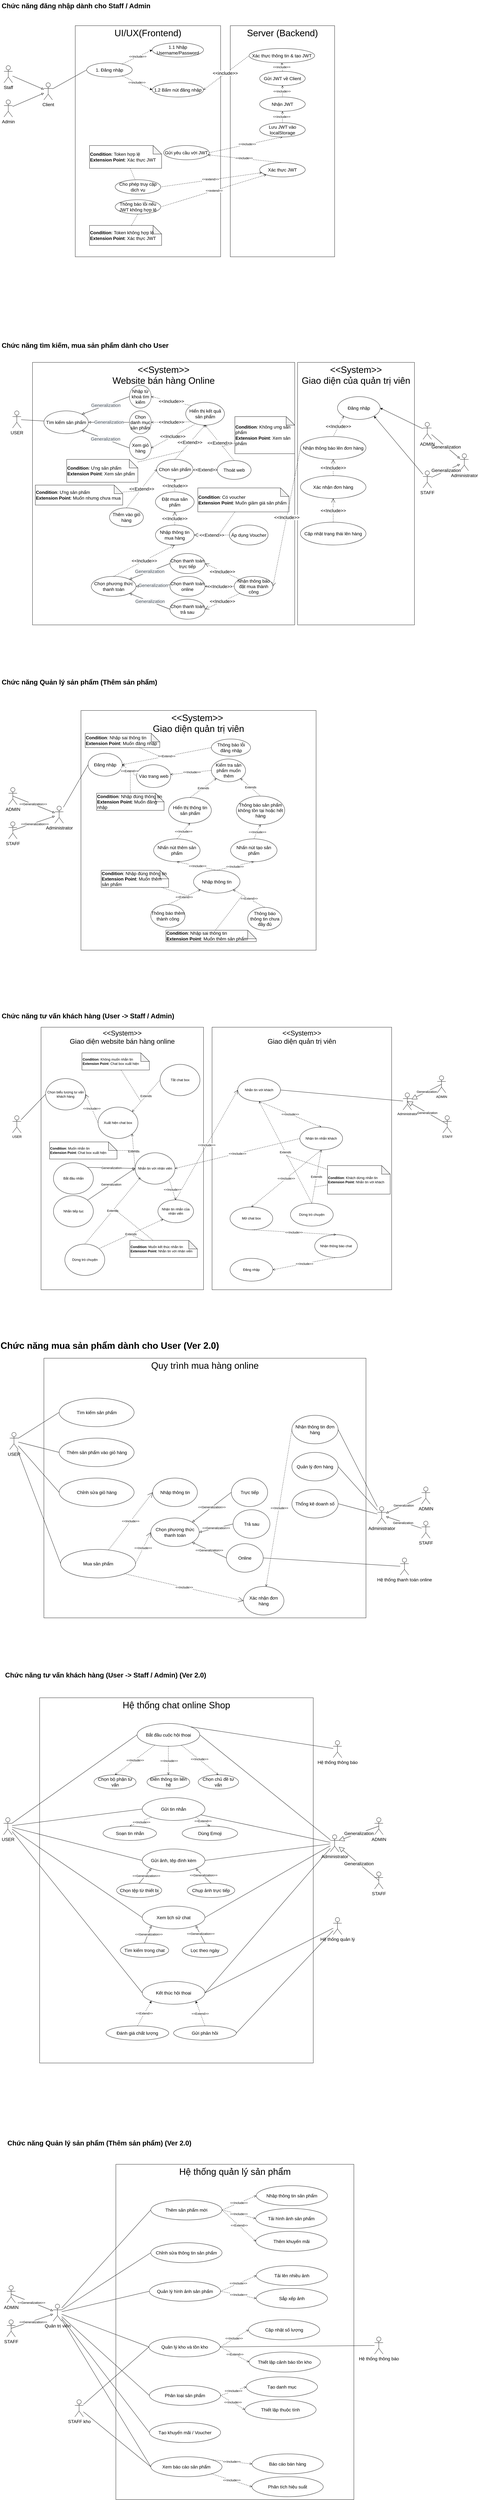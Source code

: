 <mxfile version="26.2.13">
  <diagram name="Trang-1" id="uE7v1yjlajYzolNaUygS">
    <mxGraphModel dx="3437" dy="1435" grid="1" gridSize="10" guides="1" tooltips="1" connect="1" arrows="1" fold="1" page="1" pageScale="1" pageWidth="827" pageHeight="1169" math="0" shadow="0">
      <root>
        <mxCell id="0" />
        <mxCell id="1" parent="0" />
        <mxCell id="VqGRrNNe6HYwdRw5hrKL-136" value="&lt;span style=&quot;font-size: 32px;&quot;&gt;Hệ thống chat online Shop&lt;/span&gt;" style="rounded=0;whiteSpace=wrap;html=1;verticalAlign=top;fontSize=24;" vertex="1" parent="1">
          <mxGeometry x="-665" y="5960" width="960" height="1280" as="geometry" />
        </mxCell>
        <mxCell id="VqGRrNNe6HYwdRw5hrKL-226" style="edgeStyle=none;rounded=0;orthogonalLoop=1;jettySize=auto;html=1;endArrow=none;startFill=0;entryX=1;entryY=0;entryDx=0;entryDy=0;" edge="1" parent="1" source="VqGRrNNe6HYwdRw5hrKL-225" target="VqGRrNNe6HYwdRw5hrKL-178">
          <mxGeometry relative="1" as="geometry" />
        </mxCell>
        <mxCell id="VqGRrNNe6HYwdRw5hrKL-79" value="&lt;div&gt;&lt;span&gt;&lt;font style=&quot;font-size: 32px;&quot;&gt;Quy trình mua hàng online&lt;/font&gt;&lt;/span&gt;&lt;/div&gt;" style="rounded=0;whiteSpace=wrap;html=1;verticalAlign=top;fontSize=16;" vertex="1" parent="1">
          <mxGeometry x="-650" y="4770" width="1130" height="910" as="geometry" />
        </mxCell>
        <mxCell id="FYOFQFYo751wViRwcOWy-70" value="" style="group;fontSize=16;" parent="1" vertex="1" connectable="0">
          <mxGeometry x="-740" y="150" width="1260" height="810" as="geometry" />
        </mxCell>
        <mxCell id="FYOFQFYo751wViRwcOWy-2" value="&lt;font style=&quot;font-size: 32px;&quot;&gt;Server (Backend)&lt;/font&gt;" style="rounded=0;whiteSpace=wrap;html=1;align=center;verticalAlign=top;fontSize=16;" parent="FYOFQFYo751wViRwcOWy-70" vertex="1">
          <mxGeometry x="744" y="-50" width="366" height="810" as="geometry" />
        </mxCell>
        <mxCell id="FYOFQFYo751wViRwcOWy-6" value="&lt;div&gt;&lt;span style=&quot;background-color: transparent; color: light-dark(rgb(0, 0, 0), rgb(255, 255, 255));&quot;&gt;Gửi JWT về Client&lt;/span&gt;&lt;/div&gt;" style="ellipse;whiteSpace=wrap;html=1;fontSize=16;" parent="FYOFQFYo751wViRwcOWy-70" vertex="1">
          <mxGeometry x="847" y="110" width="160" height="50" as="geometry" />
        </mxCell>
        <mxCell id="FYOFQFYo751wViRwcOWy-27" value="&lt;font style=&quot;font-size: 32px;&quot;&gt;UI/UX(Frontend)&lt;/font&gt;" style="rounded=0;whiteSpace=wrap;html=1;verticalAlign=top;fontSize=16;" parent="FYOFQFYo751wViRwcOWy-70" vertex="1">
          <mxGeometry x="200" y="-50" width="510" height="810" as="geometry" />
        </mxCell>
        <mxCell id="FYOFQFYo751wViRwcOWy-33" style="edgeStyle=none;rounded=0;orthogonalLoop=1;jettySize=auto;html=1;endArrow=block;endFill=0;fontSize=16;" parent="FYOFQFYo751wViRwcOWy-70" source="FYOFQFYo751wViRwcOWy-1" target="FYOFQFYo751wViRwcOWy-29" edge="1">
          <mxGeometry relative="1" as="geometry" />
        </mxCell>
        <mxCell id="FYOFQFYo751wViRwcOWy-1" value="Staff" style="shape=umlActor;verticalLabelPosition=bottom;verticalAlign=top;html=1;outlineConnect=0;fontSize=16;" parent="FYOFQFYo751wViRwcOWy-70" vertex="1">
          <mxGeometry x="-50" y="90" width="30" height="60" as="geometry" />
        </mxCell>
        <mxCell id="FYOFQFYo751wViRwcOWy-3" value="1.1 Nhập Username/Password" style="ellipse;whiteSpace=wrap;html=1;fontSize=16;" parent="FYOFQFYo751wViRwcOWy-70" vertex="1">
          <mxGeometry x="470" y="10" width="180" height="50" as="geometry" />
        </mxCell>
        <mxCell id="FYOFQFYo751wViRwcOWy-28" style="edgeStyle=none;rounded=0;orthogonalLoop=1;jettySize=auto;html=1;exitX=1;exitY=0.5;exitDx=0;exitDy=0;entryX=0;entryY=0.5;entryDx=0;entryDy=0;dashed=1;startArrow=open;startFill=0;endArrow=none;fontSize=16;" parent="FYOFQFYo751wViRwcOWy-70" source="FYOFQFYo751wViRwcOWy-4" target="FYOFQFYo751wViRwcOWy-5" edge="1">
          <mxGeometry relative="1" as="geometry" />
        </mxCell>
        <mxCell id="FYOFQFYo751wViRwcOWy-46" value="&amp;lt;&amp;lt;include&amp;gt;&amp;gt;" style="edgeLabel;html=1;align=center;verticalAlign=middle;resizable=0;points=[];fontSize=16;" parent="FYOFQFYo751wViRwcOWy-28" vertex="1" connectable="0">
          <mxGeometry x="-0.035" y="2" relative="1" as="geometry">
            <mxPoint as="offset" />
          </mxGeometry>
        </mxCell>
        <mxCell id="FYOFQFYo751wViRwcOWy-4" value="1.2 Bấm nút đăng nhập" style="ellipse;whiteSpace=wrap;html=1;fontSize=16;" parent="FYOFQFYo751wViRwcOWy-70" vertex="1">
          <mxGeometry x="470" y="150" width="180" height="50" as="geometry" />
        </mxCell>
        <mxCell id="FYOFQFYo751wViRwcOWy-36" style="edgeStyle=none;rounded=0;orthogonalLoop=1;jettySize=auto;html=1;exitX=0.5;exitY=1;exitDx=0;exitDy=0;entryX=0.5;entryY=0;entryDx=0;entryDy=0;endArrow=none;startFill=0;dashed=1;endFill=1;startArrow=open;fontSize=16;" parent="FYOFQFYo751wViRwcOWy-70" source="FYOFQFYo751wViRwcOWy-5" target="FYOFQFYo751wViRwcOWy-6" edge="1">
          <mxGeometry relative="1" as="geometry" />
        </mxCell>
        <mxCell id="FYOFQFYo751wViRwcOWy-47" value="&amp;lt;&amp;lt;include&amp;gt;&amp;gt;" style="edgeLabel;html=1;align=center;verticalAlign=middle;resizable=0;points=[];fontSize=11;" parent="FYOFQFYo751wViRwcOWy-36" vertex="1" connectable="0">
          <mxGeometry x="-0.011" y="-2" relative="1" as="geometry">
            <mxPoint as="offset" />
          </mxGeometry>
        </mxCell>
        <mxCell id="FYOFQFYo751wViRwcOWy-5" value="Xác thực thông tin &amp;amp; tạo JWT" style="ellipse;whiteSpace=wrap;html=1;fontSize=16;" parent="FYOFQFYo751wViRwcOWy-70" vertex="1">
          <mxGeometry x="810" y="30" width="230" height="50" as="geometry" />
        </mxCell>
        <mxCell id="FYOFQFYo751wViRwcOWy-40" style="edgeStyle=none;rounded=0;orthogonalLoop=1;jettySize=auto;html=1;exitX=0.5;exitY=1;exitDx=0;exitDy=0;entryX=1;entryY=0.5;entryDx=0;entryDy=0;dashed=1;startArrow=open;startFill=0;endArrow=none;fontSize=16;" parent="FYOFQFYo751wViRwcOWy-70" source="FYOFQFYo751wViRwcOWy-8" target="FYOFQFYo751wViRwcOWy-9" edge="1">
          <mxGeometry relative="1" as="geometry" />
        </mxCell>
        <mxCell id="FYOFQFYo751wViRwcOWy-50" value="&amp;lt;&amp;lt;include&amp;gt;&amp;gt;" style="edgeLabel;html=1;align=center;verticalAlign=middle;resizable=0;points=[];fontSize=11;" parent="FYOFQFYo751wViRwcOWy-40" vertex="1" connectable="0">
          <mxGeometry x="-0.036" y="-2" relative="1" as="geometry">
            <mxPoint as="offset" />
          </mxGeometry>
        </mxCell>
        <mxCell id="FYOFQFYo751wViRwcOWy-8" value="Lưu JWT vào localStorage" style="ellipse;whiteSpace=wrap;html=1;fontSize=16;" parent="FYOFQFYo751wViRwcOWy-70" vertex="1">
          <mxGeometry x="847" y="290" width="160" height="50" as="geometry" />
        </mxCell>
        <mxCell id="FYOFQFYo751wViRwcOWy-41" style="edgeStyle=none;rounded=0;orthogonalLoop=1;jettySize=auto;html=1;entryX=0.5;entryY=0;entryDx=0;entryDy=0;dashed=1;startArrow=open;startFill=0;endArrow=none;fontSize=16;" parent="FYOFQFYo751wViRwcOWy-70" source="FYOFQFYo751wViRwcOWy-9" target="FYOFQFYo751wViRwcOWy-10" edge="1">
          <mxGeometry relative="1" as="geometry" />
        </mxCell>
        <mxCell id="FYOFQFYo751wViRwcOWy-51" value="&amp;lt;&amp;lt;include&amp;gt;&amp;gt;" style="edgeLabel;html=1;align=center;verticalAlign=middle;resizable=0;points=[];fontSize=11;" parent="FYOFQFYo751wViRwcOWy-41" vertex="1" connectable="0">
          <mxGeometry x="-0.039" y="2" relative="1" as="geometry">
            <mxPoint as="offset" />
          </mxGeometry>
        </mxCell>
        <mxCell id="FYOFQFYo751wViRwcOWy-9" value="Gửi yêu cầu với JWT" style="ellipse;whiteSpace=wrap;html=1;fontSize=16;" parent="FYOFQFYo751wViRwcOWy-70" vertex="1">
          <mxGeometry x="510" y="370" width="160" height="50" as="geometry" />
        </mxCell>
        <mxCell id="FYOFQFYo751wViRwcOWy-66" style="edgeStyle=none;rounded=0;orthogonalLoop=1;jettySize=auto;html=1;entryX=1;entryY=0.5;entryDx=0;entryDy=0;dashed=1;startArrow=open;startFill=0;endArrow=none;fontSize=16;" parent="FYOFQFYo751wViRwcOWy-70" source="FYOFQFYo751wViRwcOWy-10" target="FYOFQFYo751wViRwcOWy-11" edge="1">
          <mxGeometry relative="1" as="geometry" />
        </mxCell>
        <mxCell id="FYOFQFYo751wViRwcOWy-68" value="&amp;lt;&amp;lt;extend&amp;gt;&amp;gt;" style="edgeLabel;html=1;align=center;verticalAlign=middle;resizable=0;points=[];fontSize=11;" parent="FYOFQFYo751wViRwcOWy-66" vertex="1" connectable="0">
          <mxGeometry x="0.022" y="-3" relative="1" as="geometry">
            <mxPoint x="1" as="offset" />
          </mxGeometry>
        </mxCell>
        <mxCell id="FYOFQFYo751wViRwcOWy-67" style="edgeStyle=none;rounded=0;orthogonalLoop=1;jettySize=auto;html=1;entryX=1;entryY=0.5;entryDx=0;entryDy=0;dashed=1;startArrow=open;startFill=0;endArrow=none;fontSize=16;" parent="FYOFQFYo751wViRwcOWy-70" source="FYOFQFYo751wViRwcOWy-10" target="FYOFQFYo751wViRwcOWy-12" edge="1">
          <mxGeometry relative="1" as="geometry" />
        </mxCell>
        <mxCell id="FYOFQFYo751wViRwcOWy-69" value="&amp;lt;&amp;lt;extend&amp;gt;&amp;gt;" style="edgeLabel;html=1;align=center;verticalAlign=middle;resizable=0;points=[];fontSize=11;" parent="FYOFQFYo751wViRwcOWy-67" vertex="1" connectable="0">
          <mxGeometry x="-0.01" relative="1" as="geometry">
            <mxPoint as="offset" />
          </mxGeometry>
        </mxCell>
        <mxCell id="FYOFQFYo751wViRwcOWy-10" value="Xác thực JWT" style="ellipse;whiteSpace=wrap;html=1;fontSize=16;" parent="FYOFQFYo751wViRwcOWy-70" vertex="1">
          <mxGeometry x="847" y="430" width="160" height="50" as="geometry" />
        </mxCell>
        <mxCell id="FYOFQFYo751wViRwcOWy-11" value="Cho phép truy cập dịch vụ" style="ellipse;whiteSpace=wrap;html=1;fontSize=16;" parent="FYOFQFYo751wViRwcOWy-70" vertex="1">
          <mxGeometry x="340" y="490" width="160" height="50" as="geometry" />
        </mxCell>
        <mxCell id="FYOFQFYo751wViRwcOWy-12" value="Thông báo lỗi nếu JWT không hợp lệ" style="ellipse;whiteSpace=wrap;html=1;fontSize=16;" parent="FYOFQFYo751wViRwcOWy-70" vertex="1">
          <mxGeometry x="340" y="560" width="160" height="50" as="geometry" />
        </mxCell>
        <mxCell id="FYOFQFYo751wViRwcOWy-19" style="edgeStyle=none;rounded=0;orthogonalLoop=1;jettySize=auto;html=1;entryX=0;entryY=0.5;entryDx=0;entryDy=0;dashed=1;fontSize=16;" parent="FYOFQFYo751wViRwcOWy-70" source="FYOFQFYo751wViRwcOWy-15" target="FYOFQFYo751wViRwcOWy-3" edge="1">
          <mxGeometry relative="1" as="geometry" />
        </mxCell>
        <mxCell id="FYOFQFYo751wViRwcOWy-23" value="&amp;lt;&amp;lt;include&amp;gt;&amp;gt;" style="edgeLabel;html=1;align=center;verticalAlign=middle;resizable=0;points=[];fontSize=11;" parent="FYOFQFYo751wViRwcOWy-19" vertex="1" connectable="0">
          <mxGeometry x="0.037" y="1" relative="1" as="geometry">
            <mxPoint as="offset" />
          </mxGeometry>
        </mxCell>
        <mxCell id="FYOFQFYo751wViRwcOWy-24" style="edgeStyle=none;rounded=0;orthogonalLoop=1;jettySize=auto;html=1;entryX=0;entryY=0.5;entryDx=0;entryDy=0;dashed=1;fontSize=16;" parent="FYOFQFYo751wViRwcOWy-70" source="FYOFQFYo751wViRwcOWy-15" target="FYOFQFYo751wViRwcOWy-4" edge="1">
          <mxGeometry relative="1" as="geometry" />
        </mxCell>
        <mxCell id="FYOFQFYo751wViRwcOWy-26" value="&amp;lt;&amp;lt;include&amp;gt;&amp;gt;" style="edgeLabel;html=1;align=center;verticalAlign=middle;resizable=0;points=[];fontSize=11;" parent="FYOFQFYo751wViRwcOWy-24" vertex="1" connectable="0">
          <mxGeometry x="-0.036" y="1" relative="1" as="geometry">
            <mxPoint as="offset" />
          </mxGeometry>
        </mxCell>
        <mxCell id="FYOFQFYo751wViRwcOWy-15" value="1. Đăng nhập" style="ellipse;whiteSpace=wrap;html=1;fontSize=16;" parent="FYOFQFYo751wViRwcOWy-70" vertex="1">
          <mxGeometry x="240" y="80" width="160" height="50" as="geometry" />
        </mxCell>
        <mxCell id="VqGRrNNe6HYwdRw5hrKL-338" style="edgeStyle=none;rounded=0;orthogonalLoop=1;jettySize=auto;html=1;entryX=0;entryY=0.5;entryDx=0;entryDy=0;endArrow=none;startFill=0;" edge="1" parent="FYOFQFYo751wViRwcOWy-70" source="FYOFQFYo751wViRwcOWy-29" target="FYOFQFYo751wViRwcOWy-15">
          <mxGeometry relative="1" as="geometry" />
        </mxCell>
        <mxCell id="FYOFQFYo751wViRwcOWy-29" value="Client" style="shape=umlActor;verticalLabelPosition=bottom;verticalAlign=top;html=1;outlineConnect=0;fontSize=16;" parent="FYOFQFYo751wViRwcOWy-70" vertex="1">
          <mxGeometry x="90" y="150" width="30" height="60" as="geometry" />
        </mxCell>
        <mxCell id="FYOFQFYo751wViRwcOWy-34" style="edgeStyle=none;rounded=0;orthogonalLoop=1;jettySize=auto;html=1;endArrow=block;endFill=0;fontSize=16;" parent="FYOFQFYo751wViRwcOWy-70" source="FYOFQFYo751wViRwcOWy-30" target="FYOFQFYo751wViRwcOWy-29" edge="1">
          <mxGeometry relative="1" as="geometry">
            <mxPoint x="30" y="267.5" as="sourcePoint" />
          </mxGeometry>
        </mxCell>
        <mxCell id="FYOFQFYo751wViRwcOWy-30" value="Admin" style="shape=umlActor;verticalLabelPosition=bottom;verticalAlign=top;html=1;outlineConnect=0;fontSize=16;" parent="FYOFQFYo751wViRwcOWy-70" vertex="1">
          <mxGeometry x="-50" y="210" width="30" height="60" as="geometry" />
        </mxCell>
        <mxCell id="FYOFQFYo751wViRwcOWy-35" style="edgeStyle=none;rounded=0;orthogonalLoop=1;jettySize=auto;html=1;exitX=0;exitY=0.5;exitDx=0;exitDy=0;fontSize=16;" parent="FYOFQFYo751wViRwcOWy-70" source="FYOFQFYo751wViRwcOWy-27" target="FYOFQFYo751wViRwcOWy-27" edge="1">
          <mxGeometry relative="1" as="geometry" />
        </mxCell>
        <mxCell id="FYOFQFYo751wViRwcOWy-39" style="edgeStyle=none;rounded=0;orthogonalLoop=1;jettySize=auto;html=1;exitX=0.5;exitY=1;exitDx=0;exitDy=0;entryX=0.5;entryY=0;entryDx=0;entryDy=0;dashed=1;startArrow=open;startFill=0;endArrow=none;fontSize=16;" parent="FYOFQFYo751wViRwcOWy-70" source="FYOFQFYo751wViRwcOWy-37" target="FYOFQFYo751wViRwcOWy-8" edge="1">
          <mxGeometry relative="1" as="geometry" />
        </mxCell>
        <mxCell id="FYOFQFYo751wViRwcOWy-49" value="&amp;lt;&amp;lt;include&amp;gt;&amp;gt;" style="edgeLabel;html=1;align=center;verticalAlign=middle;resizable=0;points=[];fontSize=11;" parent="FYOFQFYo751wViRwcOWy-39" vertex="1" connectable="0">
          <mxGeometry x="-0.051" y="-3" relative="1" as="geometry">
            <mxPoint as="offset" />
          </mxGeometry>
        </mxCell>
        <mxCell id="FYOFQFYo751wViRwcOWy-37" value="Nhận JWT" style="ellipse;whiteSpace=wrap;html=1;fontSize=16;" parent="FYOFQFYo751wViRwcOWy-70" vertex="1">
          <mxGeometry x="847" y="200" width="160" height="50" as="geometry" />
        </mxCell>
        <mxCell id="FYOFQFYo751wViRwcOWy-38" style="edgeStyle=none;rounded=0;orthogonalLoop=1;jettySize=auto;html=1;exitX=0.5;exitY=1;exitDx=0;exitDy=0;entryX=0.5;entryY=0;entryDx=0;entryDy=0;dashed=1;startArrow=open;startFill=0;endArrow=none;fontSize=16;" parent="FYOFQFYo751wViRwcOWy-70" source="FYOFQFYo751wViRwcOWy-6" target="FYOFQFYo751wViRwcOWy-37" edge="1">
          <mxGeometry relative="1" as="geometry" />
        </mxCell>
        <mxCell id="FYOFQFYo751wViRwcOWy-48" value="&amp;lt;&amp;lt;include&amp;gt;&amp;gt;" style="edgeLabel;html=1;align=center;verticalAlign=middle;resizable=0;points=[];fontSize=11;" parent="FYOFQFYo751wViRwcOWy-38" vertex="1" connectable="0">
          <mxGeometry x="0.003" y="-2" relative="1" as="geometry">
            <mxPoint as="offset" />
          </mxGeometry>
        </mxCell>
        <mxCell id="FYOFQFYo751wViRwcOWy-63" style="edgeStyle=none;rounded=0;orthogonalLoop=1;jettySize=auto;html=1;endArrow=none;startFill=0;dashed=1;fontSize=16;" parent="FYOFQFYo751wViRwcOWy-70" source="FYOFQFYo751wViRwcOWy-54" target="FYOFQFYo751wViRwcOWy-11" edge="1">
          <mxGeometry relative="1" as="geometry">
            <mxPoint x="630" y="520" as="targetPoint" />
          </mxGeometry>
        </mxCell>
        <mxCell id="FYOFQFYo751wViRwcOWy-54" value="&lt;div&gt;&lt;span style=&quot;background-color: transparent; color: light-dark(rgb(0, 0, 0), rgb(255, 255, 255));&quot;&gt;&lt;b&gt;Condition&lt;/b&gt;: Token hợp lệ&lt;/span&gt;&lt;/div&gt;&lt;div&gt;&lt;span style=&quot;background-color: transparent; color: light-dark(rgb(0, 0, 0), rgb(255, 255, 255));&quot;&gt;&lt;b&gt;Extension Point&lt;/b&gt;: Xác thực JWT&lt;/span&gt;&lt;/div&gt;" style="shape=note;whiteSpace=wrap;html=1;backgroundOutline=1;darkOpacity=0.05;align=left;fontSize=16;" parent="FYOFQFYo751wViRwcOWy-70" vertex="1">
          <mxGeometry x="250" y="370" width="253" height="80" as="geometry" />
        </mxCell>
        <mxCell id="FYOFQFYo751wViRwcOWy-64" style="edgeStyle=none;rounded=0;orthogonalLoop=1;jettySize=auto;html=1;endArrow=none;startFill=0;dashed=1;entryX=0.5;entryY=1;entryDx=0;entryDy=0;fontSize=16;" parent="FYOFQFYo751wViRwcOWy-70" source="FYOFQFYo751wViRwcOWy-57" target="FYOFQFYo751wViRwcOWy-12" edge="1">
          <mxGeometry relative="1" as="geometry">
            <mxPoint x="640" y="570" as="targetPoint" />
          </mxGeometry>
        </mxCell>
        <mxCell id="FYOFQFYo751wViRwcOWy-57" value="&lt;div&gt;&lt;span style=&quot;background-color: transparent; color: light-dark(rgb(0, 0, 0), rgb(255, 255, 255));&quot;&gt;&lt;b&gt;Condition&lt;/b&gt;: Token không hợp lệ&lt;/span&gt;&lt;/div&gt;&lt;div&gt;&lt;span style=&quot;background-color: transparent; color: light-dark(rgb(0, 0, 0), rgb(255, 255, 255));&quot;&gt;&lt;b&gt;Extension Point&lt;/b&gt;: Xác thực JWT&lt;/span&gt;&lt;/div&gt;" style="shape=note;whiteSpace=wrap;html=1;backgroundOutline=1;darkOpacity=0.05;align=left;fontSize=16;" parent="FYOFQFYo751wViRwcOWy-70" vertex="1">
          <mxGeometry x="250" y="650" width="253" height="70" as="geometry" />
        </mxCell>
        <mxCell id="FYOFQFYo751wViRwcOWy-72" value="&lt;h1 style=&quot;margin-top: 0px;&quot;&gt;Chức năng đăng nhập dành cho Staff / Admin&lt;/h1&gt;" style="text;html=1;whiteSpace=wrap;overflow=hidden;rounded=0;" parent="1" vertex="1">
          <mxGeometry x="-800" y="10" width="540" height="40" as="geometry" />
        </mxCell>
        <mxCell id="jMvjwCM3jkftyoJlGopW-1" value="&lt;h1 style=&quot;margin-top: 0px;&quot;&gt;Chức năng tìm kiếm, mua sản phẩm dành cho User&lt;/h1&gt;" style="text;html=1;whiteSpace=wrap;overflow=hidden;rounded=0;" parent="1" vertex="1">
          <mxGeometry x="-800" y="1200" width="600" height="40" as="geometry" />
        </mxCell>
        <mxCell id="jMvjwCM3jkftyoJlGopW-280" value="&lt;h1 style=&quot;margin-top: 0px;&quot;&gt;Chức năng Quản lý sản phẩm (Thêm sản phẩm)&lt;/h1&gt;" style="text;html=1;whiteSpace=wrap;overflow=hidden;rounded=0;" parent="1" vertex="1">
          <mxGeometry x="-800" y="2380" width="600" height="40" as="geometry" />
        </mxCell>
        <mxCell id="jMvjwCM3jkftyoJlGopW-49" value="USER" style="shape=umlActor;verticalLabelPosition=bottom;verticalAlign=top;html=1;outlineConnect=0;fontSize=16;" parent="1" vertex="1">
          <mxGeometry x="-760" y="1450" width="30" height="60" as="geometry" />
        </mxCell>
        <mxCell id="jMvjwCM3jkftyoJlGopW-215" value="" style="group;fontSize=16;" parent="1" vertex="1" connectable="0">
          <mxGeometry x="-690" y="1280" width="920" height="920" as="geometry" />
        </mxCell>
        <mxCell id="jMvjwCM3jkftyoJlGopW-50" value="&lt;font style=&quot;font-size: 32px;&quot;&gt;&amp;lt;&amp;lt;System&amp;gt;&amp;gt;&lt;/font&gt;&lt;div&gt;&lt;font style=&quot;font-size: 32px;&quot;&gt;Website bán hàng Online&lt;/font&gt;&lt;/div&gt;" style="rounded=0;whiteSpace=wrap;html=1;align=center;verticalAlign=top;container=0;fontSize=16;" parent="jMvjwCM3jkftyoJlGopW-215" vertex="1">
          <mxGeometry width="920" height="920" as="geometry" />
        </mxCell>
        <mxCell id="jMvjwCM3jkftyoJlGopW-51" value="Tìm kiếm sản phẩm" style="ellipse;whiteSpace=wrap;html=1;container=0;fontSize=16;" parent="jMvjwCM3jkftyoJlGopW-215" vertex="1">
          <mxGeometry x="40" y="170" width="156" height="80" as="geometry" />
        </mxCell>
        <mxCell id="jMvjwCM3jkftyoJlGopW-53" value="" style="endArrow=none;endSize=16;endFill=0;html=1;rounded=0;exitX=1;exitY=0;exitDx=0;exitDy=0;entryX=0;entryY=0.5;entryDx=0;entryDy=0;startArrow=block;startFill=0;fontSize=16;" parent="jMvjwCM3jkftyoJlGopW-215" source="jMvjwCM3jkftyoJlGopW-51" target="jMvjwCM3jkftyoJlGopW-54" edge="1">
          <mxGeometry width="160" relative="1" as="geometry">
            <mxPoint x="240" y="210" as="sourcePoint" />
            <mxPoint x="350.5" y="210" as="targetPoint" />
          </mxGeometry>
        </mxCell>
        <mxCell id="jMvjwCM3jkftyoJlGopW-115" value="&lt;span style=&quot;color: rgb(69, 79, 89); text-align: left; text-wrap-mode: wrap; background-color: rgb(247, 248, 249);&quot;&gt;&lt;font face=&quot;Helvetica&quot;&gt;Generalization&lt;/font&gt;&lt;/span&gt;" style="edgeLabel;html=1;align=center;verticalAlign=middle;resizable=0;points=[];fontSize=16;container=0;" parent="jMvjwCM3jkftyoJlGopW-53" vertex="1" connectable="0">
          <mxGeometry x="0.0" y="1" relative="1" as="geometry">
            <mxPoint as="offset" />
          </mxGeometry>
        </mxCell>
        <mxCell id="jMvjwCM3jkftyoJlGopW-54" value="Nhập từ khoá tìm kiếm" style="ellipse;whiteSpace=wrap;html=1;container=0;fontSize=16;" parent="jMvjwCM3jkftyoJlGopW-215" vertex="1">
          <mxGeometry x="340" y="80" width="76.5" height="80" as="geometry" />
        </mxCell>
        <mxCell id="jMvjwCM3jkftyoJlGopW-56" value="Chọn danh mục sản phẩm" style="ellipse;whiteSpace=wrap;html=1;container=0;fontSize=16;" parent="jMvjwCM3jkftyoJlGopW-215" vertex="1">
          <mxGeometry x="340" y="170" width="76.5" height="80" as="geometry" />
        </mxCell>
        <mxCell id="jMvjwCM3jkftyoJlGopW-58" value="" style="endArrow=none;endSize=16;endFill=0;html=1;rounded=0;exitX=1;exitY=0.5;exitDx=0;exitDy=0;entryX=0;entryY=0.5;entryDx=0;entryDy=0;startArrow=block;startFill=0;fontSize=16;" parent="jMvjwCM3jkftyoJlGopW-215" source="jMvjwCM3jkftyoJlGopW-51" target="jMvjwCM3jkftyoJlGopW-56" edge="1">
          <mxGeometry width="160" relative="1" as="geometry">
            <mxPoint x="206" y="240" as="sourcePoint" />
            <mxPoint x="342" y="240" as="targetPoint" />
          </mxGeometry>
        </mxCell>
        <mxCell id="jMvjwCM3jkftyoJlGopW-117" value="&lt;span style=&quot;color: rgb(69, 79, 89); text-align: left; text-wrap-mode: wrap; background-color: rgb(247, 248, 249);&quot;&gt;Generalization&lt;/span&gt;" style="edgeLabel;html=1;align=center;verticalAlign=middle;resizable=0;points=[];container=0;fontSize=16;" parent="jMvjwCM3jkftyoJlGopW-58" vertex="1" connectable="0">
          <mxGeometry x="-0.009" y="1" relative="1" as="geometry">
            <mxPoint as="offset" />
          </mxGeometry>
        </mxCell>
        <mxCell id="jMvjwCM3jkftyoJlGopW-59" value="Hiển thị kết quả sản phẩm" style="ellipse;whiteSpace=wrap;html=1;container=0;fontSize=16;" parent="jMvjwCM3jkftyoJlGopW-215" vertex="1">
          <mxGeometry x="537.5" y="140" width="136" height="80" as="geometry" />
        </mxCell>
        <mxCell id="jMvjwCM3jkftyoJlGopW-62" value="&amp;lt;&amp;lt;Include&amp;gt;&amp;gt;" style="endArrow=none;endSize=12;dashed=1;html=1;rounded=0;exitX=1;exitY=0.5;exitDx=0;exitDy=0;entryX=0;entryY=1;entryDx=0;entryDy=0;startArrow=open;startFill=0;fontSize=16;" parent="jMvjwCM3jkftyoJlGopW-215" source="jMvjwCM3jkftyoJlGopW-56" target="jMvjwCM3jkftyoJlGopW-59" edge="1">
          <mxGeometry width="160" relative="1" as="geometry">
            <mxPoint x="265.5" y="380" as="sourcePoint" />
            <mxPoint x="401.5" y="380" as="targetPoint" />
          </mxGeometry>
        </mxCell>
        <mxCell id="jMvjwCM3jkftyoJlGopW-63" value="&amp;lt;&amp;lt;Include&amp;gt;&amp;gt;" style="endArrow=none;endSize=12;dashed=1;html=1;rounded=0;exitX=1;exitY=0.5;exitDx=0;exitDy=0;entryX=0;entryY=0;entryDx=0;entryDy=0;startArrow=open;startFill=0;fontSize=16;" parent="jMvjwCM3jkftyoJlGopW-215" source="jMvjwCM3jkftyoJlGopW-54" target="jMvjwCM3jkftyoJlGopW-59" edge="1">
          <mxGeometry width="160" relative="1" as="geometry">
            <mxPoint x="376" y="240" as="sourcePoint" />
            <mxPoint x="495" y="190" as="targetPoint" />
          </mxGeometry>
        </mxCell>
        <mxCell id="jMvjwCM3jkftyoJlGopW-174" style="edgeStyle=none;rounded=0;orthogonalLoop=1;jettySize=auto;html=1;exitX=0.5;exitY=1;exitDx=0;exitDy=0;entryX=0.5;entryY=0;entryDx=0;entryDy=0;startArrow=open;startFill=0;endArrow=none;dashed=1;fontSize=16;" parent="jMvjwCM3jkftyoJlGopW-215" source="jMvjwCM3jkftyoJlGopW-114" target="jMvjwCM3jkftyoJlGopW-171" edge="1">
          <mxGeometry relative="1" as="geometry" />
        </mxCell>
        <mxCell id="jMvjwCM3jkftyoJlGopW-178" value="&amp;lt;&amp;lt;Include&amp;gt;&amp;gt;" style="edgeLabel;html=1;align=center;verticalAlign=middle;resizable=0;points=[];container=0;fontSize=16;" parent="jMvjwCM3jkftyoJlGopW-174" vertex="1" connectable="0">
          <mxGeometry x="-0.003" relative="1" as="geometry">
            <mxPoint as="offset" />
          </mxGeometry>
        </mxCell>
        <mxCell id="jMvjwCM3jkftyoJlGopW-114" value="Chọn sản phẩm" style="ellipse;whiteSpace=wrap;html=1;verticalAlign=middle;spacingTop=0;container=0;fontSize=16;" parent="jMvjwCM3jkftyoJlGopW-215" vertex="1">
          <mxGeometry x="435.5" y="340" width="127.5" height="70" as="geometry" />
        </mxCell>
        <mxCell id="jMvjwCM3jkftyoJlGopW-118" value="&amp;lt;&amp;lt;Extend&amp;gt;&amp;gt;" style="endArrow=none;endSize=12;dashed=1;html=1;rounded=0;exitX=0.5;exitY=1;exitDx=0;exitDy=0;entryX=0.5;entryY=0;entryDx=0;entryDy=0;startFill=0;startArrow=open;fontSize=16;" parent="jMvjwCM3jkftyoJlGopW-215" source="jMvjwCM3jkftyoJlGopW-59" target="jMvjwCM3jkftyoJlGopW-114" edge="1">
          <mxGeometry width="160" relative="1" as="geometry">
            <mxPoint x="333.5" y="320" as="sourcePoint" />
            <mxPoint x="469.5" y="320" as="targetPoint" />
          </mxGeometry>
        </mxCell>
        <mxCell id="jMvjwCM3jkftyoJlGopW-176" style="edgeStyle=none;rounded=0;orthogonalLoop=1;jettySize=auto;html=1;exitX=0;exitY=0.5;exitDx=0;exitDy=0;entryX=1;entryY=0.5;entryDx=0;entryDy=0;dashed=1;endArrow=open;endFill=0;fontSize=16;" parent="jMvjwCM3jkftyoJlGopW-215" source="jMvjwCM3jkftyoJlGopW-119" target="jMvjwCM3jkftyoJlGopW-114" edge="1">
          <mxGeometry relative="1" as="geometry" />
        </mxCell>
        <mxCell id="jMvjwCM3jkftyoJlGopW-177" value="&amp;lt;&amp;lt;Extend&amp;gt;&amp;gt;" style="edgeLabel;html=1;align=center;verticalAlign=middle;resizable=0;points=[];container=0;fontSize=16;" parent="jMvjwCM3jkftyoJlGopW-176" vertex="1" connectable="0">
          <mxGeometry x="0.014" relative="1" as="geometry">
            <mxPoint x="1" as="offset" />
          </mxGeometry>
        </mxCell>
        <mxCell id="jMvjwCM3jkftyoJlGopW-119" value="Thoát web" style="ellipse;whiteSpace=wrap;html=1;container=0;fontSize=16;" parent="jMvjwCM3jkftyoJlGopW-215" vertex="1">
          <mxGeometry x="648" y="344" width="119" height="66" as="geometry" />
        </mxCell>
        <mxCell id="jMvjwCM3jkftyoJlGopW-120" value="&amp;lt;&amp;lt;Extend&amp;gt;&amp;gt;" style="endArrow=none;endSize=12;dashed=1;html=1;rounded=0;exitX=0.5;exitY=1;exitDx=0;exitDy=0;entryX=0.5;entryY=0;entryDx=0;entryDy=0;startFill=0;startArrow=open;fontSize=16;" parent="jMvjwCM3jkftyoJlGopW-215" source="jMvjwCM3jkftyoJlGopW-59" target="jMvjwCM3jkftyoJlGopW-119" edge="1">
          <mxGeometry width="160" relative="1" as="geometry">
            <mxPoint x="529" y="230" as="sourcePoint" />
            <mxPoint x="376" y="370" as="targetPoint" />
          </mxGeometry>
        </mxCell>
        <mxCell id="jMvjwCM3jkftyoJlGopW-168" style="edgeStyle=none;rounded=0;orthogonalLoop=1;jettySize=auto;html=1;dashed=1;endArrow=none;startFill=0;fontSize=16;" parent="jMvjwCM3jkftyoJlGopW-215" source="jMvjwCM3jkftyoJlGopW-167" edge="1">
          <mxGeometry relative="1" as="geometry">
            <mxPoint x="665" y="295" as="targetPoint" />
          </mxGeometry>
        </mxCell>
        <mxCell id="jMvjwCM3jkftyoJlGopW-167" value="&lt;div&gt;&lt;span style=&quot;background-color: transparent; color: light-dark(rgb(0, 0, 0), rgb(255, 255, 255));&quot;&gt;&lt;b&gt;Condition&lt;/b&gt;: Không ưng sản phẩm&lt;/span&gt;&lt;/div&gt;&lt;div&gt;&lt;span style=&quot;background-color: transparent; color: light-dark(rgb(0, 0, 0), rgb(255, 255, 255));&quot;&gt;&lt;b&gt;Extension Point&lt;/b&gt;: Xem sản phẩm&lt;/span&gt;&lt;/div&gt;" style="shape=note;whiteSpace=wrap;html=1;backgroundOutline=1;darkOpacity=0.05;align=left;container=0;fontSize=16;" parent="jMvjwCM3jkftyoJlGopW-215" vertex="1">
          <mxGeometry x="710" y="190" width="210" height="130" as="geometry" />
        </mxCell>
        <mxCell id="jMvjwCM3jkftyoJlGopW-170" style="edgeStyle=none;rounded=0;orthogonalLoop=1;jettySize=auto;html=1;endArrow=none;startFill=0;dashed=1;fontSize=16;" parent="jMvjwCM3jkftyoJlGopW-215" source="jMvjwCM3jkftyoJlGopW-169" edge="1">
          <mxGeometry relative="1" as="geometry">
            <mxPoint x="529" y="310" as="targetPoint" />
          </mxGeometry>
        </mxCell>
        <mxCell id="jMvjwCM3jkftyoJlGopW-169" value="&lt;div&gt;&lt;span style=&quot;background-color: transparent; color: light-dark(rgb(0, 0, 0), rgb(255, 255, 255));&quot;&gt;&lt;b&gt;Condition&lt;/b&gt;: Ưng sản phẩm&lt;/span&gt;&lt;/div&gt;&lt;div&gt;&lt;span style=&quot;background-color: transparent; color: light-dark(rgb(0, 0, 0), rgb(255, 255, 255));&quot;&gt;&lt;b&gt;Extension Point&lt;/b&gt;: Xem sản phẩm&lt;/span&gt;&lt;/div&gt;" style="shape=note;whiteSpace=wrap;html=1;backgroundOutline=1;darkOpacity=0.05;align=left;container=0;fontSize=16;" parent="jMvjwCM3jkftyoJlGopW-215" vertex="1">
          <mxGeometry x="120" y="340" width="249.62" height="80" as="geometry" />
        </mxCell>
        <mxCell id="jMvjwCM3jkftyoJlGopW-171" value="Đặt mua sản phẩm" style="ellipse;whiteSpace=wrap;html=1;container=0;fontSize=16;" parent="jMvjwCM3jkftyoJlGopW-215" vertex="1">
          <mxGeometry x="431.25" y="454" width="136" height="70" as="geometry" />
        </mxCell>
        <mxCell id="jMvjwCM3jkftyoJlGopW-180" value="Nhập thông tin mua hàng" style="ellipse;whiteSpace=wrap;html=1;container=0;fontSize=16;" parent="jMvjwCM3jkftyoJlGopW-215" vertex="1">
          <mxGeometry x="431.25" y="570" width="136" height="70" as="geometry" />
        </mxCell>
        <mxCell id="jMvjwCM3jkftyoJlGopW-181" value="Áp dụng Voucher" style="ellipse;whiteSpace=wrap;html=1;container=0;fontSize=16;" parent="jMvjwCM3jkftyoJlGopW-215" vertex="1">
          <mxGeometry x="690.5" y="570" width="136" height="70" as="geometry" />
        </mxCell>
        <mxCell id="jMvjwCM3jkftyoJlGopW-182" value="Chọn phương thức thanh toán" style="ellipse;whiteSpace=wrap;html=1;container=0;fontSize=16;" parent="jMvjwCM3jkftyoJlGopW-215" vertex="1">
          <mxGeometry x="206" y="750" width="157.25" height="70" as="geometry" />
        </mxCell>
        <mxCell id="jMvjwCM3jkftyoJlGopW-183" value="&amp;lt;&amp;lt;Extend&amp;gt;&amp;gt;" style="endArrow=open;endSize=12;dashed=1;html=1;rounded=0;exitX=0;exitY=0.5;exitDx=0;exitDy=0;entryX=1;entryY=0.5;entryDx=0;entryDy=0;fontSize=16;" parent="jMvjwCM3jkftyoJlGopW-215" source="jMvjwCM3jkftyoJlGopW-181" target="jMvjwCM3jkftyoJlGopW-180" edge="1">
          <mxGeometry width="160" relative="1" as="geometry">
            <mxPoint x="427" y="680" as="sourcePoint" />
            <mxPoint x="563" y="680" as="targetPoint" />
          </mxGeometry>
        </mxCell>
        <mxCell id="jMvjwCM3jkftyoJlGopW-184" value="&amp;lt;&amp;lt;Include&amp;gt;&amp;gt;" style="endArrow=open;endSize=12;dashed=1;html=1;rounded=0;exitX=0.5;exitY=0;exitDx=0;exitDy=0;entryX=0.5;entryY=1;entryDx=0;entryDy=0;fontSize=16;" parent="jMvjwCM3jkftyoJlGopW-215" source="jMvjwCM3jkftyoJlGopW-180" target="jMvjwCM3jkftyoJlGopW-171" edge="1">
          <mxGeometry width="160" relative="1" as="geometry">
            <mxPoint x="690.5" y="645" as="sourcePoint" />
            <mxPoint x="575.75" y="655" as="targetPoint" />
          </mxGeometry>
        </mxCell>
        <mxCell id="jMvjwCM3jkftyoJlGopW-185" value="&amp;lt;&amp;lt;Include&amp;gt;&amp;gt;" style="endArrow=open;endSize=12;dashed=1;html=1;rounded=0;exitX=0.5;exitY=0;exitDx=0;exitDy=0;entryX=0.5;entryY=1;entryDx=0;entryDy=0;fontSize=16;" parent="jMvjwCM3jkftyoJlGopW-215" source="jMvjwCM3jkftyoJlGopW-182" target="jMvjwCM3jkftyoJlGopW-180" edge="1">
          <mxGeometry width="160" relative="1" as="geometry">
            <mxPoint x="507.75" y="580" as="sourcePoint" />
            <mxPoint x="507.75" y="534" as="targetPoint" />
          </mxGeometry>
        </mxCell>
        <mxCell id="jMvjwCM3jkftyoJlGopW-187" style="edgeStyle=none;rounded=0;orthogonalLoop=1;jettySize=auto;html=1;exitX=0.5;exitY=0;exitDx=0;exitDy=0;entryX=0;entryY=0.5;entryDx=0;entryDy=0;endArrow=open;endFill=0;dashed=1;fontSize=16;" parent="jMvjwCM3jkftyoJlGopW-215" source="jMvjwCM3jkftyoJlGopW-186" target="jMvjwCM3jkftyoJlGopW-114" edge="1">
          <mxGeometry relative="1" as="geometry" />
        </mxCell>
        <mxCell id="jMvjwCM3jkftyoJlGopW-188" value="&amp;lt;&amp;lt;Extend&amp;gt;&amp;gt;" style="edgeLabel;html=1;align=center;verticalAlign=middle;resizable=0;points=[];container=0;fontSize=16;" parent="jMvjwCM3jkftyoJlGopW-187" vertex="1" connectable="0">
          <mxGeometry x="0.002" relative="1" as="geometry">
            <mxPoint as="offset" />
          </mxGeometry>
        </mxCell>
        <mxCell id="jMvjwCM3jkftyoJlGopW-186" value="Thêm vào giỏ hàng" style="ellipse;whiteSpace=wrap;html=1;container=0;fontSize=16;" parent="jMvjwCM3jkftyoJlGopW-215" vertex="1">
          <mxGeometry x="270" y="510" width="119" height="66" as="geometry" />
        </mxCell>
        <mxCell id="jMvjwCM3jkftyoJlGopW-190" style="edgeStyle=none;rounded=0;orthogonalLoop=1;jettySize=auto;html=1;dashed=1;endArrow=none;startFill=0;fontSize=16;" parent="jMvjwCM3jkftyoJlGopW-215" source="jMvjwCM3jkftyoJlGopW-189" edge="1">
          <mxGeometry relative="1" as="geometry">
            <mxPoint x="380" y="450" as="targetPoint" />
          </mxGeometry>
        </mxCell>
        <mxCell id="jMvjwCM3jkftyoJlGopW-189" value="&lt;div&gt;&lt;span style=&quot;background-color: transparent; color: light-dark(rgb(0, 0, 0), rgb(255, 255, 255));&quot;&gt;&lt;b&gt;Condition&lt;/b&gt;: Ưng sản phẩm&lt;/span&gt;&lt;/div&gt;&lt;div&gt;&lt;span style=&quot;background-color: transparent; color: light-dark(rgb(0, 0, 0), rgb(255, 255, 255));&quot;&gt;&lt;b&gt;Extension Point&lt;/b&gt;: Muốn nhưng chưa mua&lt;/span&gt;&lt;/div&gt;" style="shape=note;whiteSpace=wrap;html=1;backgroundOutline=1;darkOpacity=0.05;align=left;container=0;fontSize=16;" parent="jMvjwCM3jkftyoJlGopW-215" vertex="1">
          <mxGeometry x="10" y="430" width="306.5" height="70" as="geometry" />
        </mxCell>
        <mxCell id="jMvjwCM3jkftyoJlGopW-192" style="edgeStyle=none;rounded=0;orthogonalLoop=1;jettySize=auto;html=1;endArrow=none;startFill=0;dashed=1;fontSize=16;" parent="jMvjwCM3jkftyoJlGopW-215" source="jMvjwCM3jkftyoJlGopW-191" edge="1">
          <mxGeometry relative="1" as="geometry">
            <mxPoint x="656.5" y="600" as="targetPoint" />
          </mxGeometry>
        </mxCell>
        <mxCell id="jMvjwCM3jkftyoJlGopW-191" value="&lt;div&gt;&lt;span style=&quot;background-color: transparent; color: light-dark(rgb(0, 0, 0), rgb(255, 255, 255));&quot;&gt;&lt;b&gt;Condition&lt;/b&gt;: Có voucher&lt;/span&gt;&lt;/div&gt;&lt;div&gt;&lt;span style=&quot;background-color: transparent; color: light-dark(rgb(0, 0, 0), rgb(255, 255, 255));&quot;&gt;&lt;b&gt;Extension Point&lt;/b&gt;: Muốn giảm giá sản phẩm&lt;/span&gt;&lt;/div&gt;" style="shape=note;whiteSpace=wrap;html=1;backgroundOutline=1;darkOpacity=0.05;align=left;container=0;fontSize=16;" parent="jMvjwCM3jkftyoJlGopW-215" vertex="1">
          <mxGeometry x="580" y="440" width="320" height="84" as="geometry" />
        </mxCell>
        <mxCell id="jMvjwCM3jkftyoJlGopW-193" value="Nhận thông báo đặt mua thành công" style="ellipse;whiteSpace=wrap;html=1;container=0;fontSize=16;" parent="jMvjwCM3jkftyoJlGopW-215" vertex="1">
          <mxGeometry x="707.5" y="750" width="136" height="70" as="geometry" />
        </mxCell>
        <mxCell id="jMvjwCM3jkftyoJlGopW-194" value="Chọn thanh toán trực tiếp" style="ellipse;whiteSpace=wrap;html=1;container=0;fontSize=16;" parent="jMvjwCM3jkftyoJlGopW-215" vertex="1">
          <mxGeometry x="482.25" y="670" width="123.25" height="70" as="geometry" />
        </mxCell>
        <mxCell id="jMvjwCM3jkftyoJlGopW-195" value="Chọn thanh toán online" style="ellipse;whiteSpace=wrap;html=1;container=0;fontSize=16;" parent="jMvjwCM3jkftyoJlGopW-215" vertex="1">
          <mxGeometry x="482.25" y="750" width="123.25" height="70" as="geometry" />
        </mxCell>
        <mxCell id="jMvjwCM3jkftyoJlGopW-196" value="Chọn thanh toán trả sau" style="ellipse;whiteSpace=wrap;html=1;container=0;fontSize=16;" parent="jMvjwCM3jkftyoJlGopW-215" vertex="1">
          <mxGeometry x="482.25" y="830" width="123.25" height="70" as="geometry" />
        </mxCell>
        <mxCell id="jMvjwCM3jkftyoJlGopW-197" value="" style="endArrow=none;endSize=16;endFill=0;html=1;rounded=0;exitX=1;exitY=0;exitDx=0;exitDy=0;entryX=0;entryY=0.5;entryDx=0;entryDy=0;startArrow=block;startFill=0;fontSize=16;" parent="jMvjwCM3jkftyoJlGopW-215" source="jMvjwCM3jkftyoJlGopW-182" target="jMvjwCM3jkftyoJlGopW-194" edge="1">
          <mxGeometry width="160" relative="1" as="geometry">
            <mxPoint x="309.7" y="872" as="sourcePoint" />
            <mxPoint x="418.5" y="840" as="targetPoint" />
          </mxGeometry>
        </mxCell>
        <mxCell id="jMvjwCM3jkftyoJlGopW-198" value="&lt;span style=&quot;color: rgb(69, 79, 89); text-align: left; text-wrap-mode: wrap; background-color: rgb(247, 248, 249);&quot;&gt;&lt;font face=&quot;Helvetica&quot;&gt;Generalization&lt;/font&gt;&lt;/span&gt;" style="edgeLabel;html=1;align=center;verticalAlign=middle;resizable=0;points=[];fontSize=16;container=0;" parent="jMvjwCM3jkftyoJlGopW-197" vertex="1" connectable="0">
          <mxGeometry x="0.0" y="1" relative="1" as="geometry">
            <mxPoint as="offset" />
          </mxGeometry>
        </mxCell>
        <mxCell id="jMvjwCM3jkftyoJlGopW-199" value="" style="endArrow=none;endSize=16;endFill=0;html=1;rounded=0;exitX=1;exitY=0.5;exitDx=0;exitDy=0;entryX=-0.002;entryY=0.421;entryDx=0;entryDy=0;startArrow=block;startFill=0;entryPerimeter=0;fontSize=16;" parent="jMvjwCM3jkftyoJlGopW-215" source="jMvjwCM3jkftyoJlGopW-182" target="jMvjwCM3jkftyoJlGopW-195" edge="1">
          <mxGeometry width="160" relative="1" as="geometry">
            <mxPoint x="395.55" y="750" as="sourcePoint" />
            <mxPoint x="490.75" y="715" as="targetPoint" />
          </mxGeometry>
        </mxCell>
        <mxCell id="jMvjwCM3jkftyoJlGopW-200" value="&lt;span style=&quot;color: rgb(69, 79, 89); text-align: left; text-wrap-mode: wrap; background-color: rgb(247, 248, 249);&quot;&gt;&lt;font face=&quot;Helvetica&quot;&gt;Generalization&lt;/font&gt;&lt;/span&gt;" style="edgeLabel;html=1;align=center;verticalAlign=middle;resizable=0;points=[];fontSize=16;container=0;" parent="jMvjwCM3jkftyoJlGopW-199" vertex="1" connectable="0">
          <mxGeometry x="0.0" y="1" relative="1" as="geometry">
            <mxPoint as="offset" />
          </mxGeometry>
        </mxCell>
        <mxCell id="jMvjwCM3jkftyoJlGopW-201" value="" style="endArrow=none;endSize=16;endFill=0;html=1;rounded=0;exitX=1;exitY=1;exitDx=0;exitDy=0;entryX=0;entryY=0.5;entryDx=0;entryDy=0;startArrow=block;startFill=0;fontSize=16;" parent="jMvjwCM3jkftyoJlGopW-215" source="jMvjwCM3jkftyoJlGopW-182" target="jMvjwCM3jkftyoJlGopW-196" edge="1">
          <mxGeometry width="160" relative="1" as="geometry">
            <mxPoint x="371.75" y="795" as="sourcePoint" />
            <mxPoint x="490.75" y="789" as="targetPoint" />
          </mxGeometry>
        </mxCell>
        <mxCell id="jMvjwCM3jkftyoJlGopW-202" value="&lt;span style=&quot;color: rgb(69, 79, 89); text-align: left; text-wrap-mode: wrap; background-color: rgb(247, 248, 249);&quot;&gt;&lt;font face=&quot;Helvetica&quot;&gt;Generalization&lt;/font&gt;&lt;/span&gt;" style="edgeLabel;html=1;align=center;verticalAlign=middle;resizable=0;points=[];fontSize=16;container=0;" parent="jMvjwCM3jkftyoJlGopW-201" vertex="1" connectable="0">
          <mxGeometry x="0.0" y="1" relative="1" as="geometry">
            <mxPoint as="offset" />
          </mxGeometry>
        </mxCell>
        <mxCell id="jMvjwCM3jkftyoJlGopW-203" value="&amp;lt;&amp;lt;Include&amp;gt;&amp;gt;" style="endArrow=open;endSize=12;dashed=1;html=1;rounded=0;exitX=0;exitY=0;exitDx=0;exitDy=0;entryX=1;entryY=0.5;entryDx=0;entryDy=0;fontSize=16;" parent="jMvjwCM3jkftyoJlGopW-215" source="jMvjwCM3jkftyoJlGopW-193" target="jMvjwCM3jkftyoJlGopW-194" edge="1">
          <mxGeometry width="160" relative="1" as="geometry">
            <mxPoint x="293.55" y="760" as="sourcePoint" />
            <mxPoint x="507.75" y="650" as="targetPoint" />
          </mxGeometry>
        </mxCell>
        <mxCell id="jMvjwCM3jkftyoJlGopW-204" value="&amp;lt;&amp;lt;Include&amp;gt;&amp;gt;" style="endArrow=open;endSize=12;dashed=1;html=1;rounded=0;exitX=0;exitY=0.5;exitDx=0;exitDy=0;entryX=1;entryY=0.5;entryDx=0;entryDy=0;fontSize=16;" parent="jMvjwCM3jkftyoJlGopW-215" source="jMvjwCM3jkftyoJlGopW-193" target="jMvjwCM3jkftyoJlGopW-195" edge="1">
          <mxGeometry width="160" relative="1" as="geometry">
            <mxPoint x="735.55" y="770" as="sourcePoint" />
            <mxPoint x="614" y="715" as="targetPoint" />
          </mxGeometry>
        </mxCell>
        <mxCell id="jMvjwCM3jkftyoJlGopW-205" value="&amp;lt;&amp;lt;Include&amp;gt;&amp;gt;" style="endArrow=open;endSize=12;dashed=1;html=1;rounded=0;exitX=0;exitY=1;exitDx=0;exitDy=0;entryX=1;entryY=0.5;entryDx=0;entryDy=0;fontSize=16;" parent="jMvjwCM3jkftyoJlGopW-215" source="jMvjwCM3jkftyoJlGopW-193" target="jMvjwCM3jkftyoJlGopW-196" edge="1">
          <mxGeometry width="160" relative="1" as="geometry">
            <mxPoint x="716" y="795" as="sourcePoint" />
            <mxPoint x="614" y="795" as="targetPoint" />
          </mxGeometry>
        </mxCell>
        <mxCell id="jMvjwCM3jkftyoJlGopW-207" value="Xem giỏ hàng" style="ellipse;whiteSpace=wrap;html=1;container=0;fontSize=16;" parent="jMvjwCM3jkftyoJlGopW-215" vertex="1">
          <mxGeometry x="340" y="260" width="76.5" height="80" as="geometry" />
        </mxCell>
        <mxCell id="jMvjwCM3jkftyoJlGopW-208" value="" style="endArrow=none;endSize=16;endFill=0;html=1;rounded=0;exitX=1;exitY=1;exitDx=0;exitDy=0;entryX=0;entryY=0.5;entryDx=0;entryDy=0;startArrow=block;startFill=0;fontSize=16;" parent="jMvjwCM3jkftyoJlGopW-215" source="jMvjwCM3jkftyoJlGopW-51" target="jMvjwCM3jkftyoJlGopW-207" edge="1">
          <mxGeometry width="160" relative="1" as="geometry">
            <mxPoint x="175" y="190" as="sourcePoint" />
            <mxPoint x="288" y="220" as="targetPoint" />
          </mxGeometry>
        </mxCell>
        <mxCell id="jMvjwCM3jkftyoJlGopW-210" value="&lt;span style=&quot;color: rgb(69, 79, 89); text-align: left; text-wrap-mode: wrap; background-color: rgb(247, 248, 249);&quot;&gt;Generalization&lt;/span&gt;" style="edgeLabel;html=1;align=center;verticalAlign=middle;resizable=0;points=[];container=0;fontSize=16;" parent="jMvjwCM3jkftyoJlGopW-208" vertex="1" connectable="0">
          <mxGeometry x="-0.009" y="1" relative="1" as="geometry">
            <mxPoint as="offset" />
          </mxGeometry>
        </mxCell>
        <mxCell id="jMvjwCM3jkftyoJlGopW-212" value="&amp;lt;&amp;lt;Include&amp;gt;&amp;gt;" style="endArrow=none;endSize=12;dashed=1;html=1;rounded=0;exitX=1;exitY=0.5;exitDx=0;exitDy=0;entryX=0;entryY=1;entryDx=0;entryDy=0;startArrow=open;startFill=0;fontSize=16;" parent="jMvjwCM3jkftyoJlGopW-215" source="jMvjwCM3jkftyoJlGopW-207" edge="1">
          <mxGeometry width="160" relative="1" as="geometry">
            <mxPoint x="365" y="220" as="sourcePoint" />
            <mxPoint x="568" y="218" as="targetPoint" />
          </mxGeometry>
        </mxCell>
        <mxCell id="jMvjwCM3jkftyoJlGopW-52" style="rounded=0;orthogonalLoop=1;jettySize=auto;html=1;endArrow=none;startFill=0;fontSize=16;" parent="1" source="jMvjwCM3jkftyoJlGopW-49" target="jMvjwCM3jkftyoJlGopW-51" edge="1">
          <mxGeometry relative="1" as="geometry" />
        </mxCell>
        <mxCell id="jMvjwCM3jkftyoJlGopW-216" value="&lt;font style=&quot;font-size: 32px;&quot;&gt;&amp;lt;&amp;lt;System&amp;gt;&amp;gt;&lt;br&gt;Giao diện của quản trị viên&lt;/font&gt;" style="rounded=0;whiteSpace=wrap;html=1;verticalAlign=top;fontSize=16;" parent="1" vertex="1">
          <mxGeometry x="240" y="1280" width="410" height="920" as="geometry" />
        </mxCell>
        <mxCell id="jMvjwCM3jkftyoJlGopW-219" value="" style="edgeStyle=none;rounded=0;orthogonalLoop=1;jettySize=auto;html=1;endArrow=block;endFill=0;fontSize=16;" parent="1" source="jMvjwCM3jkftyoJlGopW-217" target="jMvjwCM3jkftyoJlGopW-218" edge="1">
          <mxGeometry relative="1" as="geometry" />
        </mxCell>
        <mxCell id="5fkdhm_4OtWebf-05aN5-13" value="Generalization" style="edgeLabel;html=1;align=center;verticalAlign=middle;resizable=0;points=[];fontSize=16;" parent="jMvjwCM3jkftyoJlGopW-219" vertex="1" connectable="0">
          <mxGeometry x="0.006" relative="1" as="geometry">
            <mxPoint as="offset" />
          </mxGeometry>
        </mxCell>
        <mxCell id="jMvjwCM3jkftyoJlGopW-217" value="ADMIN" style="shape=umlActor;verticalLabelPosition=bottom;verticalAlign=top;html=1;outlineConnect=0;fontSize=16;" parent="1" vertex="1">
          <mxGeometry x="680" y="1490" width="30" height="60" as="geometry" />
        </mxCell>
        <mxCell id="jMvjwCM3jkftyoJlGopW-218" value="Administrator" style="shape=umlActor;verticalLabelPosition=bottom;verticalAlign=top;html=1;outlineConnect=0;fontSize=16;" parent="1" vertex="1">
          <mxGeometry x="810" y="1600" width="30" height="60" as="geometry" />
        </mxCell>
        <mxCell id="jMvjwCM3jkftyoJlGopW-221" style="edgeStyle=none;rounded=0;orthogonalLoop=1;jettySize=auto;html=1;endArrow=block;endFill=0;fontSize=16;" parent="1" source="jMvjwCM3jkftyoJlGopW-220" target="jMvjwCM3jkftyoJlGopW-218" edge="1">
          <mxGeometry relative="1" as="geometry" />
        </mxCell>
        <mxCell id="5fkdhm_4OtWebf-05aN5-14" value="Generalization" style="edgeLabel;html=1;align=center;verticalAlign=middle;resizable=0;points=[];fontSize=16;" parent="jMvjwCM3jkftyoJlGopW-221" vertex="1" connectable="0">
          <mxGeometry x="0.035" y="2" relative="1" as="geometry">
            <mxPoint as="offset" />
          </mxGeometry>
        </mxCell>
        <mxCell id="jMvjwCM3jkftyoJlGopW-283" style="edgeStyle=none;rounded=0;orthogonalLoop=1;jettySize=auto;html=1;entryX=1;entryY=1;entryDx=0;entryDy=0;fontSize=16;" parent="1" source="jMvjwCM3jkftyoJlGopW-220" target="jMvjwCM3jkftyoJlGopW-281" edge="1">
          <mxGeometry relative="1" as="geometry" />
        </mxCell>
        <mxCell id="jMvjwCM3jkftyoJlGopW-220" value="STAFF" style="shape=umlActor;verticalLabelPosition=bottom;verticalAlign=top;html=1;outlineConnect=0;fontSize=16;" parent="1" vertex="1">
          <mxGeometry x="680" y="1660" width="30" height="60" as="geometry" />
        </mxCell>
        <mxCell id="jMvjwCM3jkftyoJlGopW-268" value="Nhận thông báo lên đơn hàng" style="ellipse;whiteSpace=wrap;html=1;fontSize=16;" parent="1" vertex="1">
          <mxGeometry x="250" y="1540" width="230" height="80" as="geometry" />
        </mxCell>
        <mxCell id="jMvjwCM3jkftyoJlGopW-269" value="&amp;lt;&amp;lt;Include&amp;gt;&amp;gt;" style="endArrow=open;endSize=12;dashed=1;html=1;rounded=0;exitX=0;exitY=0.5;exitDx=0;exitDy=0;entryX=1;entryY=0.5;entryDx=0;entryDy=0;fontSize=16;" parent="1" source="jMvjwCM3jkftyoJlGopW-268" target="jMvjwCM3jkftyoJlGopW-193" edge="1">
          <mxGeometry width="160" relative="1" as="geometry">
            <mxPoint x="47" y="2050" as="sourcePoint" />
            <mxPoint x="-75" y="1995" as="targetPoint" />
          </mxGeometry>
        </mxCell>
        <mxCell id="jMvjwCM3jkftyoJlGopW-273" value="Xác nhận đơn hàng" style="ellipse;whiteSpace=wrap;html=1;fontSize=16;" parent="1" vertex="1">
          <mxGeometry x="250" y="1677" width="230" height="80" as="geometry" />
        </mxCell>
        <mxCell id="jMvjwCM3jkftyoJlGopW-275" value="&amp;lt;&amp;lt;Include&amp;gt;&amp;gt;" style="endArrow=open;endSize=12;dashed=1;html=1;rounded=0;exitX=0.5;exitY=0;exitDx=0;exitDy=0;entryX=0.5;entryY=1;entryDx=0;entryDy=0;fontSize=16;" parent="1" source="jMvjwCM3jkftyoJlGopW-273" target="jMvjwCM3jkftyoJlGopW-268" edge="1">
          <mxGeometry width="160" relative="1" as="geometry">
            <mxPoint x="430" y="1842.5" as="sourcePoint" />
            <mxPoint x="309" y="1787.5" as="targetPoint" />
          </mxGeometry>
        </mxCell>
        <mxCell id="jMvjwCM3jkftyoJlGopW-276" value="Cập nhật trạng thái lên hàng" style="ellipse;whiteSpace=wrap;html=1;fontSize=16;" parent="1" vertex="1">
          <mxGeometry x="250" y="1840" width="230" height="80" as="geometry" />
        </mxCell>
        <mxCell id="jMvjwCM3jkftyoJlGopW-278" value="&amp;lt;&amp;lt;Include&amp;gt;&amp;gt;" style="endArrow=open;endSize=12;dashed=1;html=1;rounded=0;exitX=0.5;exitY=0;exitDx=0;exitDy=0;entryX=0.5;entryY=1;entryDx=0;entryDy=0;fontSize=16;" parent="1" source="jMvjwCM3jkftyoJlGopW-276" target="jMvjwCM3jkftyoJlGopW-273" edge="1">
          <mxGeometry width="160" relative="1" as="geometry">
            <mxPoint x="430" y="1990.5" as="sourcePoint" />
            <mxPoint x="309" y="1935.5" as="targetPoint" />
          </mxGeometry>
        </mxCell>
        <mxCell id="jMvjwCM3jkftyoJlGopW-281" value="Đăng nhập" style="ellipse;whiteSpace=wrap;html=1;fontSize=16;" parent="1" vertex="1">
          <mxGeometry x="380" y="1400" width="150" height="80" as="geometry" />
        </mxCell>
        <mxCell id="jMvjwCM3jkftyoJlGopW-282" style="edgeStyle=none;rounded=0;orthogonalLoop=1;jettySize=auto;html=1;entryX=1;entryY=0.5;entryDx=0;entryDy=0;fontSize=16;" parent="1" source="jMvjwCM3jkftyoJlGopW-217" target="jMvjwCM3jkftyoJlGopW-281" edge="1">
          <mxGeometry relative="1" as="geometry" />
        </mxCell>
        <mxCell id="vi_amPmYjbFy-fRh4k-o-1" value="&lt;font style=&quot;font-size: 32px;&quot;&gt;&amp;lt;&amp;lt;System&amp;gt;&amp;gt;&amp;nbsp;&lt;/font&gt;&lt;div&gt;&lt;font style=&quot;font-size: 32px;&quot;&gt;Giao diện quản trị viên&lt;/font&gt;&lt;/div&gt;" style="rounded=0;whiteSpace=wrap;html=1;verticalAlign=top;fontSize=16;" parent="1" vertex="1">
          <mxGeometry x="-520" y="2500" width="825" height="840" as="geometry" />
        </mxCell>
        <mxCell id="vi_amPmYjbFy-fRh4k-o-3" value="Đăng nhập" style="ellipse;whiteSpace=wrap;html=1;fontSize=16;" parent="1" vertex="1">
          <mxGeometry x="-495" y="2650" width="120" height="80" as="geometry" />
        </mxCell>
        <mxCell id="vi_amPmYjbFy-fRh4k-o-4" value="Thông báo lỗi đăng nhập" style="ellipse;whiteSpace=wrap;html=1;fontSize=16;" parent="1" vertex="1">
          <mxGeometry x="-62.5" y="2600" width="137.5" height="60" as="geometry" />
        </mxCell>
        <mxCell id="vi_amPmYjbFy-fRh4k-o-11" style="rounded=0;orthogonalLoop=1;jettySize=auto;html=1;entryX=0;entryY=0.5;entryDx=0;entryDy=0;startArrow=open;startFill=0;endArrow=none;dashed=1;fontSize=16;" parent="1" source="vi_amPmYjbFy-fRh4k-o-5" target="vi_amPmYjbFy-fRh4k-o-10" edge="1">
          <mxGeometry relative="1" as="geometry" />
        </mxCell>
        <mxCell id="vi_amPmYjbFy-fRh4k-o-14" value="&amp;lt;&amp;lt;Include&amp;gt;&amp;gt;" style="edgeLabel;html=1;align=center;verticalAlign=middle;resizable=0;points=[];fontSize=11;" parent="vi_amPmYjbFy-fRh4k-o-11" vertex="1" connectable="0">
          <mxGeometry x="0.033" y="1" relative="1" as="geometry">
            <mxPoint as="offset" />
          </mxGeometry>
        </mxCell>
        <mxCell id="vi_amPmYjbFy-fRh4k-o-5" value="Vào trang web" style="ellipse;whiteSpace=wrap;html=1;fontSize=16;" parent="1" vertex="1">
          <mxGeometry x="-325" y="2690" width="120" height="80" as="geometry" />
        </mxCell>
        <mxCell id="vi_amPmYjbFy-fRh4k-o-6" value="&amp;lt;&amp;lt;Extend&amp;gt;&amp;gt;" style="endArrow=none;endSize=16;endFill=0;html=1;rounded=0;exitX=1;exitY=0.5;exitDx=0;exitDy=0;entryX=0;entryY=0.5;entryDx=0;entryDy=0;dashed=1;startFill=0;startArrow=open;fontSize=11;" parent="1" source="vi_amPmYjbFy-fRh4k-o-3" target="vi_amPmYjbFy-fRh4k-o-4" edge="1">
          <mxGeometry width="160" relative="1" as="geometry">
            <mxPoint x="-355" y="2770" as="sourcePoint" />
            <mxPoint x="-195" y="2770" as="targetPoint" />
          </mxGeometry>
        </mxCell>
        <mxCell id="vi_amPmYjbFy-fRh4k-o-7" value="&lt;font style=&quot;font-size: 11px;&quot;&gt;&amp;lt;&amp;lt;Extend&amp;gt;&amp;gt;&lt;/font&gt;" style="endArrow=none;endSize=16;endFill=0;html=1;rounded=0;exitX=1;exitY=0.5;exitDx=0;exitDy=0;entryX=0;entryY=0.5;entryDx=0;entryDy=0;dashed=1;startArrow=open;startFill=0;fontSize=16;" parent="1" source="vi_amPmYjbFy-fRh4k-o-3" target="vi_amPmYjbFy-fRh4k-o-5" edge="1">
          <mxGeometry width="160" relative="1" as="geometry">
            <mxPoint x="-365" y="2710" as="sourcePoint" />
            <mxPoint x="-315" y="2630" as="targetPoint" />
          </mxGeometry>
        </mxCell>
        <mxCell id="vi_amPmYjbFy-fRh4k-o-10" value="Kiểm tra sản phẩm muốn thêm" style="ellipse;whiteSpace=wrap;html=1;fontSize=16;" parent="1" vertex="1">
          <mxGeometry x="-62.5" y="2670" width="120" height="80" as="geometry" />
        </mxCell>
        <mxCell id="vi_amPmYjbFy-fRh4k-o-12" value="Thông báo sản phẩm không tồn tại hoặc hết hàng" style="ellipse;whiteSpace=wrap;html=1;fontSize=16;" parent="1" vertex="1">
          <mxGeometry x="25" y="2800" width="170" height="100" as="geometry" />
        </mxCell>
        <mxCell id="vi_amPmYjbFy-fRh4k-o-13" value="Hiển thị thông tin sản phẩm" style="ellipse;whiteSpace=wrap;html=1;fontSize=16;" parent="1" vertex="1">
          <mxGeometry x="-212.5" y="2805" width="150" height="90" as="geometry" />
        </mxCell>
        <mxCell id="vi_amPmYjbFy-fRh4k-o-15" value="Extends" style="endArrow=none;endSize=16;endFill=0;html=1;rounded=0;exitX=1;exitY=1;exitDx=0;exitDy=0;entryX=0.5;entryY=0;entryDx=0;entryDy=0;dashed=1;startFill=0;startArrow=open;fontSize=11;" parent="1" source="vi_amPmYjbFy-fRh4k-o-10" target="vi_amPmYjbFy-fRh4k-o-12" edge="1">
          <mxGeometry width="160" relative="1" as="geometry">
            <mxPoint x="-365" y="2700" as="sourcePoint" />
            <mxPoint x="-315" y="2630" as="targetPoint" />
          </mxGeometry>
        </mxCell>
        <mxCell id="vi_amPmYjbFy-fRh4k-o-16" value="Extends" style="endArrow=none;endSize=16;endFill=0;html=1;rounded=0;exitX=0;exitY=1;exitDx=0;exitDy=0;entryX=0.5;entryY=0;entryDx=0;entryDy=0;dashed=1;startFill=0;startArrow=open;fontSize=11;" parent="1" source="vi_amPmYjbFy-fRh4k-o-10" target="vi_amPmYjbFy-fRh4k-o-13" edge="1">
          <mxGeometry width="160" relative="1" as="geometry">
            <mxPoint x="-43" y="2662" as="sourcePoint" />
            <mxPoint x="35" y="2630" as="targetPoint" />
          </mxGeometry>
        </mxCell>
        <mxCell id="vi_amPmYjbFy-fRh4k-o-17" value="Nhấn nút thêm sản phẩm" style="ellipse;whiteSpace=wrap;html=1;fontSize=16;" parent="1" vertex="1">
          <mxGeometry x="-265" y="2950" width="163" height="80" as="geometry" />
        </mxCell>
        <mxCell id="vi_amPmYjbFy-fRh4k-o-18" style="rounded=0;orthogonalLoop=1;jettySize=auto;html=1;entryX=0.5;entryY=0;entryDx=0;entryDy=0;startArrow=open;startFill=0;endArrow=none;dashed=1;exitX=0.5;exitY=1;exitDx=0;exitDy=0;endFill=0;fontSize=16;" parent="1" source="vi_amPmYjbFy-fRh4k-o-13" target="vi_amPmYjbFy-fRh4k-o-17" edge="1">
          <mxGeometry relative="1" as="geometry">
            <mxPoint x="-203" y="2720" as="sourcePoint" />
            <mxPoint x="-52" y="2660" as="targetPoint" />
          </mxGeometry>
        </mxCell>
        <mxCell id="vi_amPmYjbFy-fRh4k-o-19" value="&amp;lt;&amp;lt;Include&amp;gt;&amp;gt;" style="edgeLabel;html=1;align=center;verticalAlign=middle;resizable=0;points=[];fontSize=11;" parent="vi_amPmYjbFy-fRh4k-o-18" vertex="1" connectable="0">
          <mxGeometry x="0.033" y="1" relative="1" as="geometry">
            <mxPoint as="offset" />
          </mxGeometry>
        </mxCell>
        <mxCell id="vi_amPmYjbFy-fRh4k-o-20" value="Nhấn nút tạo sản phẩm" style="ellipse;whiteSpace=wrap;html=1;fontSize=16;" parent="1" vertex="1">
          <mxGeometry x="5" y="2950" width="163" height="80" as="geometry" />
        </mxCell>
        <mxCell id="vi_amPmYjbFy-fRh4k-o-21" style="rounded=0;orthogonalLoop=1;jettySize=auto;html=1;entryX=0.5;entryY=0;entryDx=0;entryDy=0;startArrow=open;startFill=0;endArrow=none;dashed=1;exitX=0.5;exitY=1;exitDx=0;exitDy=0;endFill=0;fontSize=16;" parent="1" source="vi_amPmYjbFy-fRh4k-o-12" target="vi_amPmYjbFy-fRh4k-o-20" edge="1">
          <mxGeometry relative="1" as="geometry">
            <mxPoint x="-127" y="2905" as="sourcePoint" />
            <mxPoint x="-174" y="2960" as="targetPoint" />
          </mxGeometry>
        </mxCell>
        <mxCell id="vi_amPmYjbFy-fRh4k-o-22" value="&amp;lt;&amp;lt;Include&amp;gt;&amp;gt;" style="edgeLabel;html=1;align=center;verticalAlign=middle;resizable=0;points=[];fontSize=11;" parent="vi_amPmYjbFy-fRh4k-o-21" vertex="1" connectable="0">
          <mxGeometry x="0.033" y="1" relative="1" as="geometry">
            <mxPoint as="offset" />
          </mxGeometry>
        </mxCell>
        <mxCell id="vi_amPmYjbFy-fRh4k-o-23" value="Nhập thông tin" style="ellipse;whiteSpace=wrap;html=1;fontSize=16;" parent="1" vertex="1">
          <mxGeometry x="-125" y="3060" width="163" height="80" as="geometry" />
        </mxCell>
        <mxCell id="vi_amPmYjbFy-fRh4k-o-24" style="rounded=0;orthogonalLoop=1;jettySize=auto;html=1;entryX=0.5;entryY=0;entryDx=0;entryDy=0;startArrow=open;startFill=0;endArrow=none;dashed=1;exitX=0.5;exitY=1;exitDx=0;exitDy=0;endFill=0;fontSize=16;" parent="1" source="vi_amPmYjbFy-fRh4k-o-17" target="vi_amPmYjbFy-fRh4k-o-23" edge="1">
          <mxGeometry relative="1" as="geometry">
            <mxPoint x="-127" y="2905" as="sourcePoint" />
            <mxPoint x="-174" y="2960" as="targetPoint" />
          </mxGeometry>
        </mxCell>
        <mxCell id="vi_amPmYjbFy-fRh4k-o-25" value="&amp;lt;&amp;lt;Include&amp;gt;&amp;gt;" style="edgeLabel;html=1;align=center;verticalAlign=middle;resizable=0;points=[];fontSize=11;" parent="vi_amPmYjbFy-fRh4k-o-24" vertex="1" connectable="0">
          <mxGeometry x="0.033" y="1" relative="1" as="geometry">
            <mxPoint as="offset" />
          </mxGeometry>
        </mxCell>
        <mxCell id="vi_amPmYjbFy-fRh4k-o-26" style="rounded=0;orthogonalLoop=1;jettySize=auto;html=1;startArrow=open;startFill=0;endArrow=none;dashed=1;exitX=0.5;exitY=1;exitDx=0;exitDy=0;endFill=0;entryX=0.5;entryY=0;entryDx=0;entryDy=0;fontSize=16;" parent="1" source="vi_amPmYjbFy-fRh4k-o-20" target="vi_amPmYjbFy-fRh4k-o-23" edge="1">
          <mxGeometry relative="1" as="geometry">
            <mxPoint x="-174" y="3040" as="sourcePoint" />
            <mxPoint x="-45" y="3070" as="targetPoint" />
          </mxGeometry>
        </mxCell>
        <mxCell id="vi_amPmYjbFy-fRh4k-o-27" value="&amp;lt;&amp;lt;Include&amp;gt;&amp;gt;" style="edgeLabel;html=1;align=center;verticalAlign=middle;resizable=0;points=[];fontSize=11;" parent="vi_amPmYjbFy-fRh4k-o-26" vertex="1" connectable="0">
          <mxGeometry x="0.033" y="1" relative="1" as="geometry">
            <mxPoint as="offset" />
          </mxGeometry>
        </mxCell>
        <mxCell id="vi_amPmYjbFy-fRh4k-o-28" value="Thông báo thêm thành công" style="ellipse;whiteSpace=wrap;html=1;fontSize=16;" parent="1" vertex="1">
          <mxGeometry x="-275" y="3180" width="120" height="80" as="geometry" />
        </mxCell>
        <mxCell id="vi_amPmYjbFy-fRh4k-o-29" value="Thông báo thông tin chưa đầy đủ" style="ellipse;whiteSpace=wrap;html=1;fontSize=16;" parent="1" vertex="1">
          <mxGeometry x="65" y="3190" width="120" height="80" as="geometry" />
        </mxCell>
        <mxCell id="vi_amPmYjbFy-fRh4k-o-30" value="&amp;lt;&amp;lt;Extend&amp;gt;&amp;gt;" style="endArrow=none;endSize=16;endFill=0;html=1;rounded=0;exitX=0;exitY=1;exitDx=0;exitDy=0;dashed=1;startFill=0;startArrow=open;entryX=0.5;entryY=0;entryDx=0;entryDy=0;fontSize=11;" parent="1" source="vi_amPmYjbFy-fRh4k-o-23" target="vi_amPmYjbFy-fRh4k-o-28" edge="1">
          <mxGeometry width="160" relative="1" as="geometry">
            <mxPoint x="-365" y="2700" as="sourcePoint" />
            <mxPoint x="-315" y="2630" as="targetPoint" />
          </mxGeometry>
        </mxCell>
        <mxCell id="vi_amPmYjbFy-fRh4k-o-31" value="&amp;lt;&amp;lt;Extend&amp;gt;&amp;gt;" style="endArrow=none;endSize=16;endFill=0;html=1;rounded=0;exitX=1;exitY=1;exitDx=0;exitDy=0;dashed=1;startFill=0;startArrow=open;entryX=0.5;entryY=0;entryDx=0;entryDy=0;fontSize=11;" parent="1" source="vi_amPmYjbFy-fRh4k-o-23" target="vi_amPmYjbFy-fRh4k-o-29" edge="1">
          <mxGeometry width="160" relative="1" as="geometry">
            <mxPoint x="-91" y="3138" as="sourcePoint" />
            <mxPoint x="-205" y="3190" as="targetPoint" />
          </mxGeometry>
        </mxCell>
        <mxCell id="vi_amPmYjbFy-fRh4k-o-90" style="rounded=0;orthogonalLoop=1;jettySize=auto;html=1;dashed=1;endArrow=none;startFill=0;fontSize=16;" parent="1" source="vi_amPmYjbFy-fRh4k-o-89" edge="1">
          <mxGeometry relative="1" as="geometry">
            <mxPoint x="-346.75" y="2710" as="targetPoint" />
          </mxGeometry>
        </mxCell>
        <mxCell id="vi_amPmYjbFy-fRh4k-o-89" value="&lt;div&gt;&lt;span style=&quot;background-color: transparent; color: light-dark(rgb(0, 0, 0), rgb(255, 255, 255));&quot;&gt;&lt;b&gt;Condition&lt;/b&gt;: Nhập đúng thông tin&lt;/span&gt;&lt;/div&gt;&lt;div&gt;&lt;span style=&quot;background-color: transparent; color: light-dark(rgb(0, 0, 0), rgb(255, 255, 255));&quot;&gt;&lt;b&gt;Extension Point&lt;/b&gt;: Muốn đăng nhập&lt;/span&gt;&lt;/div&gt;" style="shape=note;whiteSpace=wrap;html=1;backgroundOutline=1;darkOpacity=0.05;align=left;container=0;fontSize=16;" parent="1" vertex="1">
          <mxGeometry x="-465" y="2790" width="236.5" height="60" as="geometry" />
        </mxCell>
        <mxCell id="vi_amPmYjbFy-fRh4k-o-92" style="edgeStyle=none;rounded=0;orthogonalLoop=1;jettySize=auto;html=1;dashed=1;endArrow=none;startFill=0;fontSize=16;" parent="1" source="vi_amPmYjbFy-fRh4k-o-91" edge="1">
          <mxGeometry relative="1" as="geometry">
            <mxPoint x="-245" y="2660" as="targetPoint" />
          </mxGeometry>
        </mxCell>
        <mxCell id="vi_amPmYjbFy-fRh4k-o-91" value="&lt;div&gt;&lt;span style=&quot;background-color: transparent; color: light-dark(rgb(0, 0, 0), rgb(255, 255, 255));&quot;&gt;&lt;b&gt;Condition&lt;/b&gt;: Nhập sai thông tin&lt;/span&gt;&lt;/div&gt;&lt;div&gt;&lt;span style=&quot;background-color: transparent; color: light-dark(rgb(0, 0, 0), rgb(255, 255, 255));&quot;&gt;&lt;b&gt;Extension Point&lt;/b&gt;: Muốn đăng nhập&lt;/span&gt;&lt;/div&gt;" style="shape=note;whiteSpace=wrap;html=1;backgroundOutline=1;darkOpacity=0.05;align=left;container=0;fontSize=16;" parent="1" vertex="1">
          <mxGeometry x="-505" y="2580" width="261.5" height="50" as="geometry" />
        </mxCell>
        <mxCell id="vi_amPmYjbFy-fRh4k-o-94" style="edgeStyle=none;rounded=0;orthogonalLoop=1;jettySize=auto;html=1;dashed=1;endArrow=none;startFill=0;fontSize=16;" parent="1" source="vi_amPmYjbFy-fRh4k-o-93" edge="1">
          <mxGeometry relative="1" as="geometry">
            <mxPoint x="-145" y="3150.0" as="targetPoint" />
          </mxGeometry>
        </mxCell>
        <mxCell id="vi_amPmYjbFy-fRh4k-o-93" value="&lt;div&gt;&lt;span style=&quot;background-color: transparent; color: light-dark(rgb(0, 0, 0), rgb(255, 255, 255));&quot;&gt;&lt;b&gt;Condition&lt;/b&gt;: Nhập đúng thông tin&lt;/span&gt;&lt;/div&gt;&lt;div&gt;&lt;span style=&quot;background-color: transparent; color: light-dark(rgb(0, 0, 0), rgb(255, 255, 255));&quot;&gt;&lt;b&gt;Extension Point&lt;/b&gt;: Muốn thêm sản phẩm&lt;/span&gt;&lt;/div&gt;" style="shape=note;whiteSpace=wrap;html=1;backgroundOutline=1;darkOpacity=0.05;align=left;container=0;fontSize=16;" parent="1" vertex="1">
          <mxGeometry x="-449" y="3060" width="236.5" height="60" as="geometry" />
        </mxCell>
        <mxCell id="vi_amPmYjbFy-fRh4k-o-96" style="edgeStyle=none;rounded=0;orthogonalLoop=1;jettySize=auto;html=1;dashed=1;endArrow=none;startFill=0;fontSize=16;" parent="1" source="vi_amPmYjbFy-fRh4k-o-95" edge="1">
          <mxGeometry relative="1" as="geometry">
            <mxPoint x="45.0" y="3150.0" as="targetPoint" />
          </mxGeometry>
        </mxCell>
        <mxCell id="vi_amPmYjbFy-fRh4k-o-95" value="&lt;div&gt;&lt;span style=&quot;background-color: transparent; color: light-dark(rgb(0, 0, 0), rgb(255, 255, 255));&quot;&gt;&lt;b&gt;Condition&lt;/b&gt;: Nhập sai thông tin&lt;/span&gt;&lt;/div&gt;&lt;div&gt;&lt;span style=&quot;background-color: transparent; color: light-dark(rgb(0, 0, 0), rgb(255, 255, 255));&quot;&gt;&lt;b&gt;Extension Point&lt;/b&gt;: Muốn thêm sản phẩm&lt;/span&gt;&lt;/div&gt;" style="shape=note;whiteSpace=wrap;html=1;backgroundOutline=1;darkOpacity=0.05;align=left;container=0;fontSize=16;" parent="1" vertex="1">
          <mxGeometry x="-222" y="3270" width="317" height="40" as="geometry" />
        </mxCell>
        <mxCell id="5fkdhm_4OtWebf-05aN5-1" value="&amp;lt;&amp;lt;Include&amp;gt;&amp;gt;" style="endArrow=none;endSize=12;dashed=1;html=1;rounded=0;exitX=0;exitY=1;exitDx=0;exitDy=0;entryX=0.5;entryY=0;entryDx=0;entryDy=0;startArrow=open;startFill=0;fontSize=16;" parent="1" source="jMvjwCM3jkftyoJlGopW-281" target="jMvjwCM3jkftyoJlGopW-268" edge="1">
          <mxGeometry width="160" relative="1" as="geometry">
            <mxPoint x="-325" y="1410" as="sourcePoint" />
            <mxPoint x="-122" y="1442" as="targetPoint" />
          </mxGeometry>
        </mxCell>
        <mxCell id="5fkdhm_4OtWebf-05aN5-2" value="&lt;h1 style=&quot;margin-top: 0px;&quot;&gt;Chức năng tư vấn khách hàng (User -&amp;gt; Staff / Admin)&lt;/h1&gt;" style="text;html=1;whiteSpace=wrap;overflow=hidden;rounded=0;" parent="1" vertex="1">
          <mxGeometry x="-800" y="3550" width="620" height="40" as="geometry" />
        </mxCell>
        <mxCell id="5fkdhm_4OtWebf-05aN5-3" value="USER" style="shape=umlActor;verticalLabelPosition=bottom;verticalAlign=top;html=1;outlineConnect=0;" parent="1" vertex="1">
          <mxGeometry x="-760" y="3920" width="30" height="60" as="geometry" />
        </mxCell>
        <mxCell id="VqGRrNNe6HYwdRw5hrKL-119" style="edgeStyle=none;rounded=0;orthogonalLoop=1;jettySize=auto;html=1;entryX=0;entryY=0.5;entryDx=0;entryDy=0;endArrow=none;startFill=0;fontSize=16;" edge="1" parent="1" source="jMvjwCM3jkftyoJlGopW-287" target="vi_amPmYjbFy-fRh4k-o-3">
          <mxGeometry relative="1" as="geometry" />
        </mxCell>
        <mxCell id="jMvjwCM3jkftyoJlGopW-287" value="Administrator" style="shape=umlActor;verticalLabelPosition=bottom;verticalAlign=top;html=1;outlineConnect=0;fontSize=16;" parent="1" vertex="1">
          <mxGeometry x="-611.5" y="2835" width="30" height="60" as="geometry" />
        </mxCell>
        <mxCell id="jMvjwCM3jkftyoJlGopW-285" value="" style="edgeStyle=none;rounded=0;orthogonalLoop=1;jettySize=auto;html=1;endArrow=block;endFill=0;exitX=0.5;exitY=0.5;exitDx=0;exitDy=0;exitPerimeter=0;fontSize=16;" parent="1" source="VqGRrNNe6HYwdRw5hrKL-120" target="jMvjwCM3jkftyoJlGopW-287" edge="1">
          <mxGeometry relative="1" as="geometry">
            <mxPoint x="-745" y="2787.798" as="sourcePoint" />
          </mxGeometry>
        </mxCell>
        <mxCell id="5fkdhm_4OtWebf-05aN5-12" value="&amp;lt;&amp;lt;Generalization&amp;gt;&amp;gt;" style="edgeLabel;html=1;align=center;verticalAlign=middle;resizable=0;points=[];fontSize=11;" parent="jMvjwCM3jkftyoJlGopW-285" vertex="1" connectable="0">
          <mxGeometry x="-0.052" relative="1" as="geometry">
            <mxPoint x="1" as="offset" />
          </mxGeometry>
        </mxCell>
        <mxCell id="jMvjwCM3jkftyoJlGopW-288" style="edgeStyle=none;rounded=0;orthogonalLoop=1;jettySize=auto;html=1;endArrow=block;endFill=0;exitX=0.5;exitY=0.5;exitDx=0;exitDy=0;exitPerimeter=0;fontSize=16;" parent="1" source="VqGRrNNe6HYwdRw5hrKL-121" target="jMvjwCM3jkftyoJlGopW-287" edge="1">
          <mxGeometry relative="1" as="geometry">
            <mxPoint x="-745" y="2924.037" as="sourcePoint" />
          </mxGeometry>
        </mxCell>
        <mxCell id="5fkdhm_4OtWebf-05aN5-10" value="&amp;lt;&amp;lt;Generalization&amp;gt;&amp;gt;" style="edgeLabel;html=1;align=center;verticalAlign=middle;resizable=0;points=[];fontSize=11;" parent="jMvjwCM3jkftyoJlGopW-288" vertex="1" connectable="0">
          <mxGeometry x="0.022" relative="1" as="geometry">
            <mxPoint x="1" y="3" as="offset" />
          </mxGeometry>
        </mxCell>
        <mxCell id="5fkdhm_4OtWebf-05aN5-16" value="" style="group" parent="1" vertex="1" connectable="0">
          <mxGeometry x="580" y="3770" width="230" height="200" as="geometry" />
        </mxCell>
        <mxCell id="5fkdhm_4OtWebf-05aN5-4" value="Administrator" style="shape=umlActor;verticalLabelPosition=bottom;verticalAlign=top;html=1;outlineConnect=0;" parent="5fkdhm_4OtWebf-05aN5-16" vertex="1">
          <mxGeometry x="30" y="70" width="30" height="60" as="geometry" />
        </mxCell>
        <mxCell id="5fkdhm_4OtWebf-05aN5-5" value="ADMIN" style="shape=umlActor;verticalLabelPosition=bottom;verticalAlign=top;html=1;outlineConnect=0;" parent="5fkdhm_4OtWebf-05aN5-16" vertex="1">
          <mxGeometry x="150" y="10" width="30" height="60" as="geometry" />
        </mxCell>
        <mxCell id="5fkdhm_4OtWebf-05aN5-6" value="STAFF" style="shape=umlActor;verticalLabelPosition=bottom;verticalAlign=top;html=1;outlineConnect=0;" parent="5fkdhm_4OtWebf-05aN5-16" vertex="1">
          <mxGeometry x="170" y="150" width="30" height="60" as="geometry" />
        </mxCell>
        <mxCell id="5fkdhm_4OtWebf-05aN5-8" value="Generalization" style="endArrow=block;endSize=16;endFill=0;html=1;rounded=0;exitX=0.5;exitY=0.5;exitDx=0;exitDy=0;exitPerimeter=0;" parent="5fkdhm_4OtWebf-05aN5-16" source="5fkdhm_4OtWebf-05aN5-5" target="5fkdhm_4OtWebf-05aN5-4" edge="1">
          <mxGeometry width="160" relative="1" as="geometry">
            <mxPoint y="100" as="sourcePoint" />
            <mxPoint x="160" y="100" as="targetPoint" />
          </mxGeometry>
        </mxCell>
        <mxCell id="5fkdhm_4OtWebf-05aN5-15" value="Generalization" style="endArrow=block;endSize=16;endFill=0;html=1;rounded=0;exitX=0.5;exitY=0.5;exitDx=0;exitDy=0;exitPerimeter=0;entryX=0.5;entryY=0.5;entryDx=0;entryDy=0;entryPerimeter=0;" parent="5fkdhm_4OtWebf-05aN5-16" source="5fkdhm_4OtWebf-05aN5-6" target="5fkdhm_4OtWebf-05aN5-4" edge="1">
          <mxGeometry width="160" relative="1" as="geometry">
            <mxPoint x="25" y="40" as="sourcePoint" />
            <mxPoint x="210" y="105" as="targetPoint" />
          </mxGeometry>
        </mxCell>
        <mxCell id="5fkdhm_4OtWebf-05aN5-17" value="&lt;font style=&quot;font-size: 24px;&quot;&gt;&amp;lt;&amp;lt;System&amp;gt;&amp;gt;&lt;br&gt;Giao diện website bán hàng online&lt;/font&gt;" style="rounded=0;whiteSpace=wrap;html=1;verticalAlign=top;" parent="1" vertex="1">
          <mxGeometry x="-660" y="3610" width="570" height="920" as="geometry" />
        </mxCell>
        <mxCell id="5fkdhm_4OtWebf-05aN5-18" value="Chọn biểu tượng tư vấn khách hàng" style="ellipse;whiteSpace=wrap;html=1;" parent="1" vertex="1">
          <mxGeometry x="-644" y="3790" width="140" height="110" as="geometry" />
        </mxCell>
        <mxCell id="5fkdhm_4OtWebf-05aN5-19" value="&amp;lt;&amp;lt;System&amp;gt;&amp;gt;&lt;br&gt;Giao diện quản trị viên" style="rounded=0;whiteSpace=wrap;html=1;verticalAlign=top;fontSize=24;" parent="1" vertex="1">
          <mxGeometry x="-60" y="3610" width="630" height="920" as="geometry" />
        </mxCell>
        <mxCell id="5fkdhm_4OtWebf-05aN5-21" value="Nhắn tin với nhân viên" style="ellipse;whiteSpace=wrap;html=1;" parent="1" vertex="1">
          <mxGeometry x="-330" y="4050" width="140" height="110" as="geometry" />
        </mxCell>
        <mxCell id="5fkdhm_4OtWebf-05aN5-22" style="rounded=0;orthogonalLoop=1;jettySize=auto;html=1;entryX=0;entryY=0.5;entryDx=0;entryDy=0;endArrow=none;startFill=0;" parent="1" source="5fkdhm_4OtWebf-05aN5-3" target="5fkdhm_4OtWebf-05aN5-18" edge="1">
          <mxGeometry relative="1" as="geometry" />
        </mxCell>
        <mxCell id="5fkdhm_4OtWebf-05aN5-23" value="Xuất hiện chat box" style="ellipse;whiteSpace=wrap;html=1;" parent="1" vertex="1">
          <mxGeometry x="-460" y="3890" width="140" height="110" as="geometry" />
        </mxCell>
        <mxCell id="5fkdhm_4OtWebf-05aN5-24" value="&amp;lt;&amp;lt;Include&amp;gt;&amp;gt;" style="endArrow=open;endSize=12;dashed=1;html=1;rounded=0;exitX=0;exitY=0.5;exitDx=0;exitDy=0;entryX=1;entryY=0.5;entryDx=0;entryDy=0;" parent="1" source="5fkdhm_4OtWebf-05aN5-23" target="5fkdhm_4OtWebf-05aN5-18" edge="1">
          <mxGeometry width="160" relative="1" as="geometry">
            <mxPoint x="-350" y="4010" as="sourcePoint" />
            <mxPoint x="-190" y="4010" as="targetPoint" />
          </mxGeometry>
        </mxCell>
        <mxCell id="5fkdhm_4OtWebf-05aN5-26" value="Tắt chat box" style="ellipse;whiteSpace=wrap;html=1;" parent="1" vertex="1">
          <mxGeometry x="-242.5" y="3740" width="140" height="110" as="geometry" />
        </mxCell>
        <mxCell id="5fkdhm_4OtWebf-05aN5-27" value="Extends" style="endArrow=none;endSize=16;endFill=0;html=1;rounded=0;exitX=1;exitY=0;exitDx=0;exitDy=0;entryX=0;entryY=0.5;entryDx=0;entryDy=0;dashed=1;startFill=0;startArrow=open;" parent="1" source="5fkdhm_4OtWebf-05aN5-23" target="5fkdhm_4OtWebf-05aN5-26" edge="1">
          <mxGeometry width="160" relative="1" as="geometry">
            <mxPoint x="-220" y="3930" as="sourcePoint" />
            <mxPoint x="-312" y="4057" as="targetPoint" />
          </mxGeometry>
        </mxCell>
        <mxCell id="5fkdhm_4OtWebf-05aN5-28" value="Extends" style="endArrow=none;endSize=16;endFill=0;html=1;rounded=0;exitX=1;exitY=1;exitDx=0;exitDy=0;entryX=0;entryY=0.5;entryDx=0;entryDy=0;dashed=1;startFill=0;startArrow=open;" parent="1" source="5fkdhm_4OtWebf-05aN5-23" target="5fkdhm_4OtWebf-05aN5-21" edge="1">
          <mxGeometry width="160" relative="1" as="geometry">
            <mxPoint x="-320" y="3985" as="sourcePoint" />
            <mxPoint x="-260" y="3875" as="targetPoint" />
          </mxGeometry>
        </mxCell>
        <mxCell id="5fkdhm_4OtWebf-05aN5-30" style="edgeStyle=none;rounded=0;orthogonalLoop=1;jettySize=auto;html=1;endArrow=none;startFill=0;dashed=1;" parent="1" source="5fkdhm_4OtWebf-05aN5-29" edge="1">
          <mxGeometry relative="1" as="geometry">
            <mxPoint x="-310" y="3870" as="targetPoint" />
          </mxGeometry>
        </mxCell>
        <mxCell id="5fkdhm_4OtWebf-05aN5-29" value="&lt;div style=&quot;&quot;&gt;&lt;span style=&quot;background-color: transparent; color: light-dark(rgb(0, 0, 0), rgb(255, 255, 255));&quot;&gt;&lt;b&gt;Condition&lt;/b&gt;: Không muốn nhắn tin&lt;/span&gt;&lt;/div&gt;&lt;div style=&quot;&quot;&gt;&lt;span style=&quot;background-color: transparent; color: light-dark(rgb(0, 0, 0), rgb(255, 255, 255));&quot;&gt;&lt;b&gt;Extension Point&lt;/b&gt;: Chat box xuất hiện&lt;/span&gt;&lt;/div&gt;" style="shape=note;whiteSpace=wrap;html=1;backgroundOutline=1;darkOpacity=0.05;align=left;container=0;" parent="1" vertex="1">
          <mxGeometry x="-516.5" y="3700" width="236.5" height="60" as="geometry" />
        </mxCell>
        <mxCell id="5fkdhm_4OtWebf-05aN5-32" style="edgeStyle=none;rounded=0;orthogonalLoop=1;jettySize=auto;html=1;endArrow=none;startFill=0;dashed=1;" parent="1" source="5fkdhm_4OtWebf-05aN5-31" edge="1">
          <mxGeometry relative="1" as="geometry">
            <mxPoint x="-320" y="4042" as="targetPoint" />
          </mxGeometry>
        </mxCell>
        <mxCell id="5fkdhm_4OtWebf-05aN5-31" value="&lt;div style=&quot;&quot;&gt;&lt;span style=&quot;background-color: transparent; color: light-dark(rgb(0, 0, 0), rgb(255, 255, 255));&quot;&gt;&lt;b&gt;Condition&lt;/b&gt;: Muốn nhắn tin&lt;/span&gt;&lt;/div&gt;&lt;div style=&quot;&quot;&gt;&lt;span style=&quot;background-color: transparent; color: light-dark(rgb(0, 0, 0), rgb(255, 255, 255));&quot;&gt;&lt;b&gt;Extension Point&lt;/b&gt;: Chat box xuất hiện&lt;/span&gt;&lt;/div&gt;" style="shape=note;whiteSpace=wrap;html=1;backgroundOutline=1;darkOpacity=0.05;align=left;container=0;" parent="1" vertex="1">
          <mxGeometry x="-630" y="4012" width="236.5" height="60" as="geometry" />
        </mxCell>
        <mxCell id="5fkdhm_4OtWebf-05aN5-33" value="Nhắn tiếp tục" style="ellipse;whiteSpace=wrap;html=1;" parent="1" vertex="1">
          <mxGeometry x="-616.5" y="4200" width="140" height="110" as="geometry" />
        </mxCell>
        <mxCell id="5fkdhm_4OtWebf-05aN5-34" value="Bắt đầu nhắn" style="ellipse;whiteSpace=wrap;html=1;" parent="1" vertex="1">
          <mxGeometry x="-616.5" y="4085" width="140" height="110" as="geometry" />
        </mxCell>
        <mxCell id="5fkdhm_4OtWebf-05aN5-35" value="Generalization" style="endArrow=none;endSize=16;endFill=0;html=1;rounded=0;exitX=0;exitY=0.5;exitDx=0;exitDy=0;entryX=1;entryY=0;entryDx=0;entryDy=0;startFill=0;startArrow=block;" parent="1" source="5fkdhm_4OtWebf-05aN5-21" target="5fkdhm_4OtWebf-05aN5-34" edge="1">
          <mxGeometry width="160" relative="1" as="geometry">
            <mxPoint x="-341" y="4024" as="sourcePoint" />
            <mxPoint x="-260" y="4125" as="targetPoint" />
          </mxGeometry>
        </mxCell>
        <mxCell id="5fkdhm_4OtWebf-05aN5-36" value="Generalization" style="endArrow=none;endSize=16;endFill=0;html=1;rounded=0;exitX=0;exitY=0.5;exitDx=0;exitDy=0;entryX=1;entryY=0;entryDx=0;entryDy=0;startFill=0;startArrow=block;" parent="1" source="5fkdhm_4OtWebf-05aN5-21" target="5fkdhm_4OtWebf-05aN5-33" edge="1">
          <mxGeometry width="160" relative="1" as="geometry">
            <mxPoint x="-239" y="4164" as="sourcePoint" />
            <mxPoint x="-442" y="4216" as="targetPoint" />
          </mxGeometry>
        </mxCell>
        <mxCell id="5fkdhm_4OtWebf-05aN5-38" value="Nhắn tin với khách" style="ellipse;whiteSpace=wrap;html=1;" parent="1" vertex="1">
          <mxGeometry x="30" y="3790" width="150" height="80" as="geometry" />
        </mxCell>
        <mxCell id="5fkdhm_4OtWebf-05aN5-42" value="Nhận tin nhắn khách" style="ellipse;whiteSpace=wrap;html=1;" parent="1" vertex="1">
          <mxGeometry x="248" y="3960" width="150" height="80" as="geometry" />
        </mxCell>
        <mxCell id="5fkdhm_4OtWebf-05aN5-43" value="&amp;lt;&amp;lt;Include&amp;gt;&amp;gt;" style="endArrow=none;endSize=12;dashed=1;html=1;rounded=0;exitX=0.5;exitY=0;exitDx=0;exitDy=0;entryX=0.5;entryY=1;entryDx=0;entryDy=0;startFill=0;startArrow=open;" parent="1" source="5fkdhm_4OtWebf-05aN5-42" target="5fkdhm_4OtWebf-05aN5-38" edge="1">
          <mxGeometry width="160" relative="1" as="geometry">
            <mxPoint x="-460" y="3985" as="sourcePoint" />
            <mxPoint x="-494" y="3855" as="targetPoint" />
          </mxGeometry>
        </mxCell>
        <mxCell id="5fkdhm_4OtWebf-05aN5-44" value="Mở chat box" style="ellipse;whiteSpace=wrap;html=1;" parent="1" vertex="1">
          <mxGeometry x="3" y="4240" width="150" height="80" as="geometry" />
        </mxCell>
        <mxCell id="5fkdhm_4OtWebf-05aN5-45" value="&amp;lt;&amp;lt;Include&amp;gt;&amp;gt;" style="endArrow=none;endSize=12;dashed=1;html=1;rounded=0;exitX=0.5;exitY=0;exitDx=0;exitDy=0;entryX=0.5;entryY=1;entryDx=0;entryDy=0;startFill=0;startArrow=open;" parent="1" source="5fkdhm_4OtWebf-05aN5-44" target="5fkdhm_4OtWebf-05aN5-42" edge="1">
          <mxGeometry width="160" relative="1" as="geometry">
            <mxPoint x="235" y="3960" as="sourcePoint" />
            <mxPoint x="175" y="3860" as="targetPoint" />
          </mxGeometry>
        </mxCell>
        <mxCell id="5fkdhm_4OtWebf-05aN5-46" value="Nhận thông báo chat" style="ellipse;whiteSpace=wrap;html=1;" parent="1" vertex="1">
          <mxGeometry x="300" y="4337" width="150" height="80" as="geometry" />
        </mxCell>
        <mxCell id="5fkdhm_4OtWebf-05aN5-47" value="&amp;lt;&amp;lt;Include&amp;gt;&amp;gt;" style="endArrow=none;endSize=12;dashed=1;html=1;rounded=0;exitX=0.5;exitY=0;exitDx=0;exitDy=0;entryX=0.5;entryY=1;entryDx=0;entryDy=0;startFill=0;startArrow=open;" parent="1" source="5fkdhm_4OtWebf-05aN5-46" target="5fkdhm_4OtWebf-05aN5-44" edge="1">
          <mxGeometry width="160" relative="1" as="geometry">
            <mxPoint x="100" y="4062" as="sourcePoint" />
            <mxPoint x="305" y="4010" as="targetPoint" />
          </mxGeometry>
        </mxCell>
        <mxCell id="5fkdhm_4OtWebf-05aN5-49" value="Đăng nhập" style="ellipse;whiteSpace=wrap;html=1;" parent="1" vertex="1">
          <mxGeometry x="3" y="4420" width="150" height="80" as="geometry" />
        </mxCell>
        <mxCell id="5fkdhm_4OtWebf-05aN5-50" value="&amp;lt;&amp;lt;Include&amp;gt;&amp;gt;" style="endArrow=none;endSize=12;dashed=1;html=1;rounded=0;exitX=1;exitY=0.5;exitDx=0;exitDy=0;entryX=0.5;entryY=1;entryDx=0;entryDy=0;startFill=0;startArrow=open;" parent="1" source="5fkdhm_4OtWebf-05aN5-49" target="5fkdhm_4OtWebf-05aN5-46" edge="1">
          <mxGeometry width="160" relative="1" as="geometry">
            <mxPoint x="285" y="4170" as="sourcePoint" />
            <mxPoint x="95" y="4122" as="targetPoint" />
          </mxGeometry>
        </mxCell>
        <mxCell id="5fkdhm_4OtWebf-05aN5-51" value="Nhận tin nhắn của nhân viên" style="ellipse;whiteSpace=wrap;html=1;" parent="1" vertex="1">
          <mxGeometry x="-250" y="4215" width="125" height="80" as="geometry" />
        </mxCell>
        <mxCell id="5fkdhm_4OtWebf-05aN5-54" value="&amp;lt;&amp;lt;Include&amp;gt;&amp;gt;" style="endArrow=open;endSize=12;dashed=1;html=1;rounded=0;exitX=0.5;exitY=0;exitDx=0;exitDy=0;entryX=0;entryY=0.5;entryDx=0;entryDy=0;" parent="1" source="5fkdhm_4OtWebf-05aN5-51" target="5fkdhm_4OtWebf-05aN5-38" edge="1">
          <mxGeometry width="160" relative="1" as="geometry">
            <mxPoint x="-460" y="3985" as="sourcePoint" />
            <mxPoint x="-494" y="3855" as="targetPoint" />
          </mxGeometry>
        </mxCell>
        <mxCell id="5fkdhm_4OtWebf-05aN5-55" value="&amp;lt;&amp;lt;Include&amp;gt;&amp;gt;" style="endArrow=none;endSize=12;dashed=1;html=1;rounded=0;exitX=1;exitY=0.5;exitDx=0;exitDy=0;entryX=0;entryY=0.5;entryDx=0;entryDy=0;startArrow=open;startFill=0;" parent="1" source="5fkdhm_4OtWebf-05aN5-21" target="5fkdhm_4OtWebf-05aN5-42" edge="1">
          <mxGeometry width="160" relative="1" as="geometry">
            <mxPoint x="-206" y="4285" as="sourcePoint" />
            <mxPoint x="20" y="4020" as="targetPoint" />
          </mxGeometry>
        </mxCell>
        <mxCell id="5fkdhm_4OtWebf-05aN5-56" value="&amp;lt;&amp;lt;Include&amp;gt;&amp;gt;" style="endArrow=none;endSize=12;dashed=1;html=1;rounded=0;exitX=0.5;exitY=0;exitDx=0;exitDy=0;entryX=1;entryY=1;entryDx=0;entryDy=0;startFill=0;startArrow=open;" parent="1" source="5fkdhm_4OtWebf-05aN5-51" target="5fkdhm_4OtWebf-05aN5-21" edge="1">
          <mxGeometry width="160" relative="1" as="geometry">
            <mxPoint x="-157" y="4265" as="sourcePoint" />
            <mxPoint x="20" y="4020" as="targetPoint" />
          </mxGeometry>
        </mxCell>
        <mxCell id="5fkdhm_4OtWebf-05aN5-57" value="Dừng trò chuyện" style="ellipse;whiteSpace=wrap;html=1;" parent="1" vertex="1">
          <mxGeometry x="-576.5" y="4370" width="140" height="110" as="geometry" />
        </mxCell>
        <mxCell id="5fkdhm_4OtWebf-05aN5-58" value="Dừng trò chuyện" style="ellipse;whiteSpace=wrap;html=1;" parent="1" vertex="1">
          <mxGeometry x="215" y="4227" width="150" height="80" as="geometry" />
        </mxCell>
        <mxCell id="5fkdhm_4OtWebf-05aN5-59" value="Extends" style="endArrow=none;endSize=16;endFill=0;html=1;rounded=0;exitX=0.132;exitY=0.789;exitDx=0;exitDy=0;entryX=0.5;entryY=0;entryDx=0;entryDy=0;dashed=1;startFill=0;startArrow=open;exitPerimeter=0;" parent="1" source="5fkdhm_4OtWebf-05aN5-21" target="5fkdhm_4OtWebf-05aN5-57" edge="1">
          <mxGeometry width="160" relative="1" as="geometry">
            <mxPoint x="-331" y="3994" as="sourcePoint" />
            <mxPoint x="-270" y="4125" as="targetPoint" />
          </mxGeometry>
        </mxCell>
        <mxCell id="5fkdhm_4OtWebf-05aN5-60" value="Extends" style="endArrow=none;endSize=16;endFill=0;html=1;rounded=0;exitX=0;exitY=1;exitDx=0;exitDy=0;entryX=1;entryY=0;entryDx=0;entryDy=0;dashed=1;startFill=0;startArrow=open;" parent="1" source="5fkdhm_4OtWebf-05aN5-51" target="5fkdhm_4OtWebf-05aN5-57" edge="1">
          <mxGeometry width="160" relative="1" as="geometry">
            <mxPoint x="-252" y="4157" as="sourcePoint" />
            <mxPoint x="-365" y="4420" as="targetPoint" />
          </mxGeometry>
        </mxCell>
        <mxCell id="5fkdhm_4OtWebf-05aN5-61" value="Extends" style="endArrow=none;endSize=16;endFill=0;html=1;rounded=0;exitX=0.5;exitY=1;exitDx=0;exitDy=0;entryX=0.5;entryY=0;entryDx=0;entryDy=0;dashed=1;startFill=0;startArrow=open;" parent="1" source="5fkdhm_4OtWebf-05aN5-38" target="5fkdhm_4OtWebf-05aN5-58" edge="1">
          <mxGeometry width="160" relative="1" as="geometry">
            <mxPoint x="-331" y="3916" as="sourcePoint" />
            <mxPoint x="-232" y="3805" as="targetPoint" />
          </mxGeometry>
        </mxCell>
        <mxCell id="5fkdhm_4OtWebf-05aN5-62" value="Extends" style="endArrow=none;endSize=16;endFill=0;html=1;rounded=0;exitX=0.5;exitY=1;exitDx=0;exitDy=0;entryX=0.5;entryY=0;entryDx=0;entryDy=0;dashed=1;startFill=0;startArrow=open;" parent="1" source="5fkdhm_4OtWebf-05aN5-42" target="5fkdhm_4OtWebf-05aN5-58" edge="1">
          <mxGeometry width="160" relative="1" as="geometry">
            <mxPoint x="100" y="4022" as="sourcePoint" />
            <mxPoint x="137" y="3876" as="targetPoint" />
          </mxGeometry>
        </mxCell>
        <mxCell id="5fkdhm_4OtWebf-05aN5-67" style="edgeStyle=none;rounded=0;orthogonalLoop=1;jettySize=auto;html=1;dashed=1;endArrow=none;startFill=0;" parent="1" source="5fkdhm_4OtWebf-05aN5-63" edge="1">
          <mxGeometry relative="1" as="geometry">
            <mxPoint x="-340" y="4340" as="targetPoint" />
          </mxGeometry>
        </mxCell>
        <mxCell id="5fkdhm_4OtWebf-05aN5-68" style="edgeStyle=none;rounded=0;orthogonalLoop=1;jettySize=auto;html=1;dashed=1;endArrow=none;startFill=0;" parent="1" source="5fkdhm_4OtWebf-05aN5-63" edge="1">
          <mxGeometry relative="1" as="geometry">
            <mxPoint x="-400" y="4250" as="targetPoint" />
          </mxGeometry>
        </mxCell>
        <mxCell id="5fkdhm_4OtWebf-05aN5-63" value="&lt;div style=&quot;&quot;&gt;&lt;span style=&quot;background-color: transparent; color: light-dark(rgb(0, 0, 0), rgb(255, 255, 255));&quot;&gt;&lt;b&gt;Condition&lt;/b&gt;: Muốn kết thúc nhắn tin&lt;/span&gt;&lt;/div&gt;&lt;div style=&quot;&quot;&gt;&lt;span style=&quot;background-color: transparent; color: light-dark(rgb(0, 0, 0), rgb(255, 255, 255));&quot;&gt;&lt;b&gt;Extension Point&lt;/b&gt;: Nhắn tin với nhân viên&lt;/span&gt;&lt;/div&gt;" style="shape=note;whiteSpace=wrap;html=1;backgroundOutline=1;darkOpacity=0.05;align=left;container=0;" parent="1" vertex="1">
          <mxGeometry x="-348.25" y="4357" width="236.5" height="60" as="geometry" />
        </mxCell>
        <mxCell id="5fkdhm_4OtWebf-05aN5-65" style="edgeStyle=none;rounded=0;orthogonalLoop=1;jettySize=auto;html=1;endArrow=none;startFill=0;dashed=1;" parent="1" source="5fkdhm_4OtWebf-05aN5-64" edge="1">
          <mxGeometry relative="1" as="geometry">
            <mxPoint x="300" y="4170" as="targetPoint" />
          </mxGeometry>
        </mxCell>
        <mxCell id="5fkdhm_4OtWebf-05aN5-66" style="edgeStyle=none;rounded=0;orthogonalLoop=1;jettySize=auto;html=1;endArrow=none;startFill=0;dashed=1;" parent="1" source="5fkdhm_4OtWebf-05aN5-64" edge="1">
          <mxGeometry relative="1" as="geometry">
            <mxPoint x="200" y="4060" as="targetPoint" />
          </mxGeometry>
        </mxCell>
        <mxCell id="5fkdhm_4OtWebf-05aN5-64" value="&lt;div style=&quot;&quot;&gt;&lt;span style=&quot;background-color: transparent; color: light-dark(rgb(0, 0, 0), rgb(255, 255, 255));&quot;&gt;&lt;b&gt;Condition&lt;/b&gt;: Khách dừng nhắn tin&lt;/span&gt;&lt;/div&gt;&lt;div style=&quot;&quot;&gt;&lt;span style=&quot;background-color: transparent; color: light-dark(rgb(0, 0, 0), rgb(255, 255, 255));&quot;&gt;&lt;b&gt;Extension Point&lt;/b&gt;: Nhắn tin với khách&lt;/span&gt;&lt;/div&gt;" style="shape=note;whiteSpace=wrap;html=1;backgroundOutline=1;darkOpacity=0.05;align=left;container=0;" parent="1" vertex="1">
          <mxGeometry x="345" y="4095" width="220" height="100" as="geometry" />
        </mxCell>
        <mxCell id="VqGRrNNe6HYwdRw5hrKL-1" value="&lt;h1 style=&quot;margin-top: 0px;&quot;&gt;Chức năng mua sản phẩm dành cho User (Ver 2.0)&lt;/h1&gt;" style="text;html=1;whiteSpace=wrap;overflow=hidden;rounded=0;fontSize=16;" vertex="1" parent="1">
          <mxGeometry x="-804" y="4700" width="834" height="40" as="geometry" />
        </mxCell>
        <mxCell id="VqGRrNNe6HYwdRw5hrKL-85" style="edgeStyle=none;rounded=0;orthogonalLoop=1;jettySize=auto;html=1;entryX=0;entryY=0.5;entryDx=0;entryDy=0;endArrow=none;startFill=0;fontSize=16;" edge="1" parent="1" source="VqGRrNNe6HYwdRw5hrKL-2" target="VqGRrNNe6HYwdRw5hrKL-80">
          <mxGeometry relative="1" as="geometry" />
        </mxCell>
        <mxCell id="VqGRrNNe6HYwdRw5hrKL-87" style="edgeStyle=none;rounded=0;orthogonalLoop=1;jettySize=auto;html=1;entryX=0;entryY=0.5;entryDx=0;entryDy=0;endArrow=none;startFill=0;fontSize=16;" edge="1" parent="1" source="VqGRrNNe6HYwdRw5hrKL-2" target="VqGRrNNe6HYwdRw5hrKL-86">
          <mxGeometry relative="1" as="geometry" />
        </mxCell>
        <mxCell id="VqGRrNNe6HYwdRw5hrKL-89" style="edgeStyle=none;rounded=0;orthogonalLoop=1;jettySize=auto;html=1;entryX=0;entryY=0.5;entryDx=0;entryDy=0;endArrow=none;startFill=0;fontSize=16;" edge="1" parent="1" source="VqGRrNNe6HYwdRw5hrKL-2" target="VqGRrNNe6HYwdRw5hrKL-88">
          <mxGeometry relative="1" as="geometry" />
        </mxCell>
        <mxCell id="VqGRrNNe6HYwdRw5hrKL-2" value="USER" style="shape=umlActor;verticalLabelPosition=bottom;verticalAlign=top;html=1;outlineConnect=0;fontSize=16;" vertex="1" parent="1">
          <mxGeometry x="-770" y="5030" width="30" height="60" as="geometry" />
        </mxCell>
        <mxCell id="VqGRrNNe6HYwdRw5hrKL-62" value="" style="edgeStyle=none;rounded=0;orthogonalLoop=1;jettySize=auto;html=1;endArrow=block;endFill=0;fontSize=16;" edge="1" source="VqGRrNNe6HYwdRw5hrKL-64" target="VqGRrNNe6HYwdRw5hrKL-65" parent="1">
          <mxGeometry relative="1" as="geometry" />
        </mxCell>
        <mxCell id="VqGRrNNe6HYwdRw5hrKL-63" value="Generalization" style="edgeLabel;html=1;align=center;verticalAlign=middle;resizable=0;points=[];fontSize=11;" vertex="1" connectable="0" parent="VqGRrNNe6HYwdRw5hrKL-62">
          <mxGeometry x="0.006" relative="1" as="geometry">
            <mxPoint as="offset" />
          </mxGeometry>
        </mxCell>
        <mxCell id="VqGRrNNe6HYwdRw5hrKL-64" value="ADMIN" style="shape=umlActor;verticalLabelPosition=bottom;verticalAlign=top;html=1;outlineConnect=0;fontSize=16;" vertex="1" parent="1">
          <mxGeometry x="675" y="5221" width="30" height="60" as="geometry" />
        </mxCell>
        <mxCell id="VqGRrNNe6HYwdRw5hrKL-115" style="edgeStyle=none;rounded=0;orthogonalLoop=1;jettySize=auto;html=1;entryX=1;entryY=0.5;entryDx=0;entryDy=0;endArrow=none;startFill=0;fontSize=16;" edge="1" parent="1" source="VqGRrNNe6HYwdRw5hrKL-65" target="VqGRrNNe6HYwdRw5hrKL-112">
          <mxGeometry relative="1" as="geometry" />
        </mxCell>
        <mxCell id="VqGRrNNe6HYwdRw5hrKL-116" style="edgeStyle=none;rounded=0;orthogonalLoop=1;jettySize=auto;html=1;entryX=1;entryY=0.5;entryDx=0;entryDy=0;endArrow=none;startFill=0;fontSize=16;" edge="1" parent="1" source="VqGRrNNe6HYwdRw5hrKL-65" target="VqGRrNNe6HYwdRw5hrKL-113">
          <mxGeometry relative="1" as="geometry" />
        </mxCell>
        <mxCell id="VqGRrNNe6HYwdRw5hrKL-126" style="edgeStyle=none;rounded=0;orthogonalLoop=1;jettySize=auto;html=1;entryX=1;entryY=0.5;entryDx=0;entryDy=0;endArrow=none;startFill=0;fontSize=16;" edge="1" parent="1" source="VqGRrNNe6HYwdRw5hrKL-65" target="VqGRrNNe6HYwdRw5hrKL-125">
          <mxGeometry relative="1" as="geometry" />
        </mxCell>
        <mxCell id="VqGRrNNe6HYwdRw5hrKL-65" value="Administrator" style="shape=umlActor;verticalLabelPosition=bottom;verticalAlign=top;html=1;outlineConnect=0;fontSize=16;" vertex="1" parent="1">
          <mxGeometry x="520" y="5290" width="30" height="60" as="geometry" />
        </mxCell>
        <mxCell id="VqGRrNNe6HYwdRw5hrKL-66" style="edgeStyle=none;rounded=0;orthogonalLoop=1;jettySize=auto;html=1;endArrow=block;endFill=0;fontSize=16;" edge="1" source="VqGRrNNe6HYwdRw5hrKL-69" target="VqGRrNNe6HYwdRw5hrKL-65" parent="1">
          <mxGeometry relative="1" as="geometry" />
        </mxCell>
        <mxCell id="VqGRrNNe6HYwdRw5hrKL-67" value="Generalization" style="edgeLabel;html=1;align=center;verticalAlign=middle;resizable=0;points=[];fontSize=11;" vertex="1" connectable="0" parent="VqGRrNNe6HYwdRw5hrKL-66">
          <mxGeometry x="0.035" y="2" relative="1" as="geometry">
            <mxPoint as="offset" />
          </mxGeometry>
        </mxCell>
        <mxCell id="VqGRrNNe6HYwdRw5hrKL-69" value="STAFF" style="shape=umlActor;verticalLabelPosition=bottom;verticalAlign=top;html=1;outlineConnect=0;fontSize=16;" vertex="1" parent="1">
          <mxGeometry x="675" y="5341" width="30" height="60" as="geometry" />
        </mxCell>
        <mxCell id="VqGRrNNe6HYwdRw5hrKL-80" value="Thêm sản phẩm vào giỏ hàng" style="ellipse;whiteSpace=wrap;html=1;fontSize=16;" vertex="1" parent="1">
          <mxGeometry x="-596.5" y="5050" width="263" height="100" as="geometry" />
        </mxCell>
        <mxCell id="VqGRrNNe6HYwdRw5hrKL-82" value="Tìm kiếm sản phẩm" style="ellipse;whiteSpace=wrap;html=1;fontSize=16;" vertex="1" parent="1">
          <mxGeometry x="-596.5" y="4910" width="263" height="100" as="geometry" />
        </mxCell>
        <mxCell id="VqGRrNNe6HYwdRw5hrKL-84" style="rounded=0;orthogonalLoop=1;jettySize=auto;html=1;entryX=0;entryY=0.5;entryDx=0;entryDy=0;endArrow=none;startFill=0;fontSize=16;" edge="1" parent="1" source="VqGRrNNe6HYwdRw5hrKL-2" target="VqGRrNNe6HYwdRw5hrKL-82">
          <mxGeometry relative="1" as="geometry" />
        </mxCell>
        <mxCell id="VqGRrNNe6HYwdRw5hrKL-86" value="Chỉnh sửa giỏ hàng" style="ellipse;whiteSpace=wrap;html=1;fontSize=16;" vertex="1" parent="1">
          <mxGeometry x="-596.5" y="5190" width="263" height="100" as="geometry" />
        </mxCell>
        <mxCell id="VqGRrNNe6HYwdRw5hrKL-88" value="Mua sản phẩm" style="ellipse;whiteSpace=wrap;html=1;fontSize=16;" vertex="1" parent="1">
          <mxGeometry x="-591.5" y="5440" width="263" height="100" as="geometry" />
        </mxCell>
        <mxCell id="VqGRrNNe6HYwdRw5hrKL-90" value="Nhập thông tin" style="ellipse;whiteSpace=wrap;html=1;fontSize=16;" vertex="1" parent="1">
          <mxGeometry x="-268.5" y="5190" width="157" height="100" as="geometry" />
        </mxCell>
        <mxCell id="VqGRrNNe6HYwdRw5hrKL-91" value="Chọn phương thức thanh toán" style="ellipse;whiteSpace=wrap;html=1;fontSize=16;" vertex="1" parent="1">
          <mxGeometry x="-275" y="5330" width="170" height="100" as="geometry" />
        </mxCell>
        <mxCell id="VqGRrNNe6HYwdRw5hrKL-123" style="edgeStyle=none;rounded=0;orthogonalLoop=1;jettySize=auto;html=1;entryX=0;entryY=0.5;entryDx=0;entryDy=0;endArrow=none;startFill=0;startArrow=open;dashed=1;fontSize=16;" edge="1" parent="1" source="VqGRrNNe6HYwdRw5hrKL-94" target="VqGRrNNe6HYwdRw5hrKL-112">
          <mxGeometry relative="1" as="geometry" />
        </mxCell>
        <mxCell id="VqGRrNNe6HYwdRw5hrKL-124" value="&amp;lt;&amp;lt;Include&amp;gt;&amp;gt;" style="edgeLabel;html=1;align=center;verticalAlign=middle;resizable=0;points=[];fontSize=11;" vertex="1" connectable="0" parent="VqGRrNNe6HYwdRw5hrKL-123">
          <mxGeometry x="0.0" y="-1" relative="1" as="geometry">
            <mxPoint as="offset" />
          </mxGeometry>
        </mxCell>
        <mxCell id="VqGRrNNe6HYwdRw5hrKL-94" value="Xác nhận đơn hàng" style="ellipse;whiteSpace=wrap;html=1;fontSize=16;" vertex="1" parent="1">
          <mxGeometry x="50" y="5570" width="142.25" height="100" as="geometry" />
        </mxCell>
        <mxCell id="VqGRrNNe6HYwdRw5hrKL-95" value="Trực tiếp" style="ellipse;whiteSpace=wrap;html=1;fontSize=16;" vertex="1" parent="1">
          <mxGeometry x="7.5" y="5190" width="127.5" height="100" as="geometry" />
        </mxCell>
        <mxCell id="VqGRrNNe6HYwdRw5hrKL-96" value="Trả sau" style="ellipse;whiteSpace=wrap;html=1;fontSize=16;" vertex="1" parent="1">
          <mxGeometry x="13.5" y="5301" width="129.5" height="100" as="geometry" />
        </mxCell>
        <mxCell id="VqGRrNNe6HYwdRw5hrKL-98" value="&amp;lt;&amp;lt;Include&amp;gt;&amp;gt;" style="endArrow=open;endSize=16;endFill=0;html=1;rounded=0;entryX=0;entryY=0.5;entryDx=0;entryDy=0;dashed=1;fontSize=11;" edge="1" parent="1" source="VqGRrNNe6HYwdRw5hrKL-88" target="VqGRrNNe6HYwdRw5hrKL-90">
          <mxGeometry width="160" relative="1" as="geometry">
            <mxPoint x="-420" y="5490" as="sourcePoint" />
            <mxPoint x="-260" y="5490" as="targetPoint" />
          </mxGeometry>
        </mxCell>
        <mxCell id="VqGRrNNe6HYwdRw5hrKL-99" value="&amp;lt;&amp;lt;Include&amp;gt;&amp;gt;" style="endArrow=open;endSize=16;endFill=0;html=1;rounded=0;entryX=0;entryY=0.5;entryDx=0;entryDy=0;exitX=1;exitY=0.5;exitDx=0;exitDy=0;dashed=1;fontSize=11;" edge="1" parent="1" source="VqGRrNNe6HYwdRw5hrKL-88" target="VqGRrNNe6HYwdRw5hrKL-91">
          <mxGeometry width="160" relative="1" as="geometry">
            <mxPoint x="-384" y="5338" as="sourcePoint" />
            <mxPoint x="-287" y="5280" as="targetPoint" />
          </mxGeometry>
        </mxCell>
        <mxCell id="VqGRrNNe6HYwdRw5hrKL-100" value="&amp;lt;&amp;lt;Include&amp;gt;&amp;gt;" style="endArrow=open;endSize=16;endFill=0;html=1;rounded=0;entryX=0;entryY=0.5;entryDx=0;entryDy=0;exitX=1;exitY=1;exitDx=0;exitDy=0;dashed=1;fontSize=11;" edge="1" parent="1" source="VqGRrNNe6HYwdRw5hrKL-88" target="VqGRrNNe6HYwdRw5hrKL-94">
          <mxGeometry width="160" relative="1" as="geometry">
            <mxPoint x="-374" y="5341" as="sourcePoint" />
            <mxPoint x="-250" y="5280" as="targetPoint" />
          </mxGeometry>
        </mxCell>
        <mxCell id="VqGRrNNe6HYwdRw5hrKL-101" value="&amp;lt;&amp;lt;Generalization&amp;gt;&amp;gt;" style="endArrow=none;endSize=16;endFill=0;html=1;rounded=0;exitX=1;exitY=0;exitDx=0;exitDy=0;entryX=0;entryY=0.5;entryDx=0;entryDy=0;startFill=0;startArrow=block;fontSize=11;" edge="1" parent="1" source="VqGRrNNe6HYwdRw5hrKL-91" target="VqGRrNNe6HYwdRw5hrKL-95">
          <mxGeometry width="160" relative="1" as="geometry">
            <mxPoint x="-60" y="5600" as="sourcePoint" />
            <mxPoint x="100" y="5600" as="targetPoint" />
          </mxGeometry>
        </mxCell>
        <mxCell id="VqGRrNNe6HYwdRw5hrKL-102" value="&amp;lt;&amp;lt;Generalization&amp;gt;&amp;gt;" style="endArrow=none;endSize=16;endFill=0;html=1;rounded=0;exitX=1;exitY=0.5;exitDx=0;exitDy=0;entryX=0;entryY=0.5;entryDx=0;entryDy=0;startArrow=block;startFill=0;fontSize=11;" edge="1" parent="1" source="VqGRrNNe6HYwdRw5hrKL-91" target="VqGRrNNe6HYwdRw5hrKL-96">
          <mxGeometry width="160" relative="1" as="geometry">
            <mxPoint x="-57" y="5390" as="sourcePoint" />
            <mxPoint x="-19" y="5280" as="targetPoint" />
          </mxGeometry>
        </mxCell>
        <mxCell id="VqGRrNNe6HYwdRw5hrKL-104" value="Online" style="ellipse;whiteSpace=wrap;html=1;fontSize=16;" vertex="1" parent="1">
          <mxGeometry x="-10" y="5420" width="129.5" height="100" as="geometry" />
        </mxCell>
        <mxCell id="VqGRrNNe6HYwdRw5hrKL-105" value="&amp;lt;&amp;lt;Generalization&amp;gt;&amp;gt;" style="endArrow=none;endSize=16;endFill=0;html=1;rounded=0;exitX=1;exitY=1;exitDx=0;exitDy=0;entryX=0;entryY=0.5;entryDx=0;entryDy=0;startArrow=block;startFill=0;fontSize=11;" edge="1" parent="1" source="VqGRrNNe6HYwdRw5hrKL-91" target="VqGRrNNe6HYwdRw5hrKL-104">
          <mxGeometry width="160" relative="1" as="geometry">
            <mxPoint x="-120" y="5430" as="sourcePoint" />
            <mxPoint x="-10" y="5460" as="targetPoint" />
          </mxGeometry>
        </mxCell>
        <mxCell id="VqGRrNNe6HYwdRw5hrKL-111" style="edgeStyle=none;rounded=0;orthogonalLoop=1;jettySize=auto;html=1;entryX=1;entryY=0.5;entryDx=0;entryDy=0;endArrow=none;startFill=0;fontSize=16;" edge="1" parent="1" source="VqGRrNNe6HYwdRw5hrKL-109" target="VqGRrNNe6HYwdRw5hrKL-104">
          <mxGeometry relative="1" as="geometry" />
        </mxCell>
        <mxCell id="VqGRrNNe6HYwdRw5hrKL-109" value="Hệ thống thanh toán online" style="shape=umlActor;verticalLabelPosition=bottom;verticalAlign=top;html=1;outlineConnect=0;fontSize=16;" vertex="1" parent="1">
          <mxGeometry x="600" y="5470" width="30" height="60" as="geometry" />
        </mxCell>
        <mxCell id="VqGRrNNe6HYwdRw5hrKL-112" value="Nhận thông tin đơn hàng" style="ellipse;whiteSpace=wrap;html=1;fontSize=16;" vertex="1" parent="1">
          <mxGeometry x="220" y="4970" width="162.25" height="100" as="geometry" />
        </mxCell>
        <mxCell id="VqGRrNNe6HYwdRw5hrKL-113" value="Quản lý đơn hàng" style="ellipse;whiteSpace=wrap;html=1;fontSize=16;" vertex="1" parent="1">
          <mxGeometry x="220" y="5100" width="162.25" height="100" as="geometry" />
        </mxCell>
        <mxCell id="VqGRrNNe6HYwdRw5hrKL-117" style="edgeStyle=none;rounded=0;orthogonalLoop=1;jettySize=auto;html=1;entryX=1;entryY=0.5;entryDx=0;entryDy=0;endArrow=none;startFill=0;" edge="1" parent="1" source="5fkdhm_4OtWebf-05aN5-4" target="5fkdhm_4OtWebf-05aN5-38">
          <mxGeometry relative="1" as="geometry" />
        </mxCell>
        <mxCell id="VqGRrNNe6HYwdRw5hrKL-120" value="ADMIN" style="shape=umlActor;verticalLabelPosition=bottom;verticalAlign=top;html=1;fontSize=16;" vertex="1" parent="1">
          <mxGeometry x="-774" y="2770" width="30" height="60" as="geometry" />
        </mxCell>
        <mxCell id="VqGRrNNe6HYwdRw5hrKL-121" value="STAFF" style="shape=umlActor;verticalLabelPosition=bottom;verticalAlign=top;html=1;fontSize=16;" vertex="1" parent="1">
          <mxGeometry x="-774" y="2890" width="30" height="60" as="geometry" />
        </mxCell>
        <mxCell id="VqGRrNNe6HYwdRw5hrKL-125" value="Thổng kê doanh số" style="ellipse;whiteSpace=wrap;html=1;fontSize=16;" vertex="1" parent="1">
          <mxGeometry x="220" y="5230" width="162.25" height="100" as="geometry" />
        </mxCell>
        <mxCell id="VqGRrNNe6HYwdRw5hrKL-127" value="&lt;h1 style=&quot;margin-top: 0px;&quot;&gt;Chức năng tư vấn khách hàng (User -&amp;gt; Staff / Admin) (Ver 2.0)&lt;/h1&gt;" style="text;html=1;whiteSpace=wrap;overflow=hidden;rounded=0;" vertex="1" parent="1">
          <mxGeometry x="-788.25" y="5860" width="748.25" height="40" as="geometry" />
        </mxCell>
        <mxCell id="VqGRrNNe6HYwdRw5hrKL-183" style="edgeStyle=none;rounded=0;orthogonalLoop=1;jettySize=auto;html=1;entryX=0;entryY=0.5;entryDx=0;entryDy=0;endArrow=none;startFill=0;" edge="1" parent="1" source="VqGRrNNe6HYwdRw5hrKL-128" target="VqGRrNNe6HYwdRw5hrKL-178">
          <mxGeometry relative="1" as="geometry" />
        </mxCell>
        <mxCell id="VqGRrNNe6HYwdRw5hrKL-184" style="edgeStyle=none;rounded=0;orthogonalLoop=1;jettySize=auto;html=1;entryX=0;entryY=0.5;entryDx=0;entryDy=0;endArrow=none;startFill=0;" edge="1" parent="1" source="VqGRrNNe6HYwdRw5hrKL-128" target="VqGRrNNe6HYwdRw5hrKL-179">
          <mxGeometry relative="1" as="geometry" />
        </mxCell>
        <mxCell id="VqGRrNNe6HYwdRw5hrKL-185" style="edgeStyle=none;rounded=0;orthogonalLoop=1;jettySize=auto;html=1;entryX=0;entryY=0.5;entryDx=0;entryDy=0;endArrow=none;startFill=0;" edge="1" parent="1" source="VqGRrNNe6HYwdRw5hrKL-128" target="VqGRrNNe6HYwdRw5hrKL-180">
          <mxGeometry relative="1" as="geometry" />
        </mxCell>
        <mxCell id="VqGRrNNe6HYwdRw5hrKL-186" style="edgeStyle=none;rounded=0;orthogonalLoop=1;jettySize=auto;html=1;entryX=0;entryY=0.5;entryDx=0;entryDy=0;endArrow=none;startFill=0;" edge="1" parent="1" source="VqGRrNNe6HYwdRw5hrKL-128" target="VqGRrNNe6HYwdRw5hrKL-181">
          <mxGeometry relative="1" as="geometry" />
        </mxCell>
        <mxCell id="VqGRrNNe6HYwdRw5hrKL-187" style="edgeStyle=none;rounded=0;orthogonalLoop=1;jettySize=auto;html=1;entryX=0;entryY=0.5;entryDx=0;entryDy=0;endArrow=none;startFill=0;" edge="1" parent="1" source="VqGRrNNe6HYwdRw5hrKL-128" target="VqGRrNNe6HYwdRw5hrKL-182">
          <mxGeometry relative="1" as="geometry" />
        </mxCell>
        <mxCell id="VqGRrNNe6HYwdRw5hrKL-128" value="USER" style="shape=umlActor;verticalLabelPosition=bottom;verticalAlign=top;html=1;outlineConnect=0;fontSize=16;" vertex="1" parent="1">
          <mxGeometry x="-791.5" y="6380" width="30" height="60" as="geometry" />
        </mxCell>
        <mxCell id="VqGRrNNe6HYwdRw5hrKL-230" style="edgeStyle=none;rounded=0;orthogonalLoop=1;jettySize=auto;html=1;entryX=1;entryY=0.5;entryDx=0;entryDy=0;endArrow=none;startFill=0;" edge="1" parent="1" source="VqGRrNNe6HYwdRw5hrKL-129" target="VqGRrNNe6HYwdRw5hrKL-178">
          <mxGeometry relative="1" as="geometry" />
        </mxCell>
        <mxCell id="VqGRrNNe6HYwdRw5hrKL-231" style="edgeStyle=none;rounded=0;orthogonalLoop=1;jettySize=auto;html=1;endArrow=none;startFill=0;" edge="1" parent="1" source="VqGRrNNe6HYwdRw5hrKL-129" target="VqGRrNNe6HYwdRw5hrKL-179">
          <mxGeometry relative="1" as="geometry" />
        </mxCell>
        <mxCell id="VqGRrNNe6HYwdRw5hrKL-232" style="edgeStyle=none;rounded=0;orthogonalLoop=1;jettySize=auto;html=1;entryX=1;entryY=0.5;entryDx=0;entryDy=0;endArrow=none;startFill=0;" edge="1" parent="1" source="VqGRrNNe6HYwdRw5hrKL-129" target="VqGRrNNe6HYwdRw5hrKL-180">
          <mxGeometry relative="1" as="geometry" />
        </mxCell>
        <mxCell id="VqGRrNNe6HYwdRw5hrKL-233" style="edgeStyle=none;rounded=0;orthogonalLoop=1;jettySize=auto;html=1;entryX=1;entryY=0.5;entryDx=0;entryDy=0;endArrow=none;startFill=0;" edge="1" parent="1" source="VqGRrNNe6HYwdRw5hrKL-129" target="VqGRrNNe6HYwdRw5hrKL-181">
          <mxGeometry relative="1" as="geometry" />
        </mxCell>
        <mxCell id="VqGRrNNe6HYwdRw5hrKL-234" style="edgeStyle=none;rounded=0;orthogonalLoop=1;jettySize=auto;html=1;entryX=1;entryY=0.5;entryDx=0;entryDy=0;endArrow=none;startFill=0;" edge="1" parent="1" source="VqGRrNNe6HYwdRw5hrKL-129" target="VqGRrNNe6HYwdRw5hrKL-182">
          <mxGeometry relative="1" as="geometry" />
        </mxCell>
        <mxCell id="VqGRrNNe6HYwdRw5hrKL-129" value="Administrator" style="shape=umlActor;verticalLabelPosition=bottom;verticalAlign=top;html=1;outlineConnect=0;fontSize=16;" vertex="1" parent="1">
          <mxGeometry x="355" y="6440" width="30" height="60" as="geometry" />
        </mxCell>
        <mxCell id="VqGRrNNe6HYwdRw5hrKL-130" value="ADMIN" style="shape=umlActor;verticalLabelPosition=bottom;verticalAlign=top;html=1;outlineConnect=0;fontSize=16;" vertex="1" parent="1">
          <mxGeometry x="510" y="6380" width="30" height="60" as="geometry" />
        </mxCell>
        <mxCell id="VqGRrNNe6HYwdRw5hrKL-131" value="STAFF" style="shape=umlActor;verticalLabelPosition=bottom;verticalAlign=top;html=1;outlineConnect=0;fontSize=16;" vertex="1" parent="1">
          <mxGeometry x="510" y="6570" width="30" height="60" as="geometry" />
        </mxCell>
        <mxCell id="VqGRrNNe6HYwdRw5hrKL-132" value="Generalization" style="endArrow=block;endSize=16;endFill=0;html=1;rounded=0;exitX=0.5;exitY=0.5;exitDx=0;exitDy=0;exitPerimeter=0;fontSize=16;entryX=1;entryY=0.333;entryDx=0;entryDy=0;entryPerimeter=0;" edge="1" source="VqGRrNNe6HYwdRw5hrKL-130" target="VqGRrNNe6HYwdRw5hrKL-129" parent="1">
          <mxGeometry width="160" relative="1" as="geometry">
            <mxPoint x="340" y="6470" as="sourcePoint" />
            <mxPoint x="400" y="6470" as="targetPoint" />
          </mxGeometry>
        </mxCell>
        <mxCell id="VqGRrNNe6HYwdRw5hrKL-133" value="Generalization" style="endArrow=block;endSize=16;endFill=0;html=1;rounded=0;exitX=0.5;exitY=0.5;exitDx=0;exitDy=0;exitPerimeter=0;fontSize=16;" edge="1" source="VqGRrNNe6HYwdRw5hrKL-131" target="VqGRrNNe6HYwdRw5hrKL-129" parent="1">
          <mxGeometry width="160" relative="1" as="geometry">
            <mxPoint x="365" y="6410" as="sourcePoint" />
            <mxPoint x="550" y="6475" as="targetPoint" />
          </mxGeometry>
        </mxCell>
        <mxCell id="VqGRrNNe6HYwdRw5hrKL-191" style="edgeStyle=none;rounded=0;orthogonalLoop=1;jettySize=auto;html=1;entryX=0.5;entryY=0;entryDx=0;entryDy=0;dashed=1;endArrow=open;endFill=0;" edge="1" parent="1" source="VqGRrNNe6HYwdRw5hrKL-178" target="VqGRrNNe6HYwdRw5hrKL-188">
          <mxGeometry relative="1" as="geometry" />
        </mxCell>
        <mxCell id="VqGRrNNe6HYwdRw5hrKL-194" value="&amp;lt;&amp;lt;Include&amp;gt;&amp;gt;" style="edgeLabel;html=1;align=center;verticalAlign=middle;resizable=0;points=[];" vertex="1" connectable="0" parent="VqGRrNNe6HYwdRw5hrKL-191">
          <mxGeometry x="-0.005" y="1" relative="1" as="geometry">
            <mxPoint as="offset" />
          </mxGeometry>
        </mxCell>
        <mxCell id="VqGRrNNe6HYwdRw5hrKL-192" style="edgeStyle=none;rounded=0;orthogonalLoop=1;jettySize=auto;html=1;entryX=0.5;entryY=0;entryDx=0;entryDy=0;dashed=1;endArrow=open;endFill=0;" edge="1" parent="1" source="VqGRrNNe6HYwdRw5hrKL-178" target="VqGRrNNe6HYwdRw5hrKL-189">
          <mxGeometry relative="1" as="geometry" />
        </mxCell>
        <mxCell id="VqGRrNNe6HYwdRw5hrKL-195" value="&amp;lt;&amp;lt;Include&amp;gt;&amp;gt;" style="edgeLabel;html=1;align=center;verticalAlign=middle;resizable=0;points=[];" vertex="1" connectable="0" parent="VqGRrNNe6HYwdRw5hrKL-192">
          <mxGeometry x="0.006" y="2" relative="1" as="geometry">
            <mxPoint as="offset" />
          </mxGeometry>
        </mxCell>
        <mxCell id="VqGRrNNe6HYwdRw5hrKL-193" style="edgeStyle=none;rounded=0;orthogonalLoop=1;jettySize=auto;html=1;entryX=0.5;entryY=0;entryDx=0;entryDy=0;dashed=1;endArrow=open;endFill=0;" edge="1" parent="1" source="VqGRrNNe6HYwdRw5hrKL-178" target="VqGRrNNe6HYwdRw5hrKL-190">
          <mxGeometry relative="1" as="geometry" />
        </mxCell>
        <mxCell id="VqGRrNNe6HYwdRw5hrKL-196" value="&amp;lt;&amp;lt;Include&amp;gt;&amp;gt;" style="edgeLabel;html=1;align=center;verticalAlign=middle;resizable=0;points=[];" vertex="1" connectable="0" parent="VqGRrNNe6HYwdRw5hrKL-193">
          <mxGeometry x="-0.043" y="2" relative="1" as="geometry">
            <mxPoint as="offset" />
          </mxGeometry>
        </mxCell>
        <mxCell id="VqGRrNNe6HYwdRw5hrKL-178" value="Bắt đầu cuộc hội thoại" style="ellipse;whiteSpace=wrap;html=1;fontSize=16;" vertex="1" parent="1">
          <mxGeometry x="-323.25" y="6050" width="220" height="80" as="geometry" />
        </mxCell>
        <mxCell id="VqGRrNNe6HYwdRw5hrKL-179" value="Gửi tin nhắn" style="ellipse;whiteSpace=wrap;html=1;fontSize=16;" vertex="1" parent="1">
          <mxGeometry x="-305" y="6310" width="220" height="80" as="geometry" />
        </mxCell>
        <mxCell id="VqGRrNNe6HYwdRw5hrKL-180" value="Gửi ảnh, têp đính kèm" style="ellipse;whiteSpace=wrap;html=1;fontSize=16;" vertex="1" parent="1">
          <mxGeometry x="-305" y="6490" width="220" height="80" as="geometry" />
        </mxCell>
        <mxCell id="VqGRrNNe6HYwdRw5hrKL-181" value="Xem lịch sử chat" style="ellipse;whiteSpace=wrap;html=1;fontSize=16;" vertex="1" parent="1">
          <mxGeometry x="-305" y="6690" width="220" height="80" as="geometry" />
        </mxCell>
        <mxCell id="VqGRrNNe6HYwdRw5hrKL-182" value="Kết thúc hội thoại" style="ellipse;whiteSpace=wrap;html=1;fontSize=16;" vertex="1" parent="1">
          <mxGeometry x="-305" y="6954" width="220" height="80" as="geometry" />
        </mxCell>
        <mxCell id="VqGRrNNe6HYwdRw5hrKL-188" value="Chọn bộ phận tư vấn" style="ellipse;whiteSpace=wrap;html=1;fontSize=16;" vertex="1" parent="1">
          <mxGeometry x="-474.25" y="6230" width="147.5" height="50" as="geometry" />
        </mxCell>
        <mxCell id="VqGRrNNe6HYwdRw5hrKL-189" value="Điền thông tin liên hệ" style="ellipse;whiteSpace=wrap;html=1;fontSize=16;" vertex="1" parent="1">
          <mxGeometry x="-288.25" y="6230" width="150" height="50" as="geometry" />
        </mxCell>
        <mxCell id="VqGRrNNe6HYwdRw5hrKL-190" value="Chọn chủ đề tư vấn" style="ellipse;whiteSpace=wrap;html=1;fontSize=16;" vertex="1" parent="1">
          <mxGeometry x="-108.75" y="6230" width="141.75" height="50" as="geometry" />
        </mxCell>
        <mxCell id="VqGRrNNe6HYwdRw5hrKL-197" value="Soạn tin nhắn" style="ellipse;whiteSpace=wrap;html=1;fontSize=16;" vertex="1" parent="1">
          <mxGeometry x="-442.5" y="6410" width="187.5" height="50" as="geometry" />
        </mxCell>
        <mxCell id="VqGRrNNe6HYwdRw5hrKL-198" value="Dùng Emoji" style="ellipse;whiteSpace=wrap;html=1;fontSize=16;" vertex="1" parent="1">
          <mxGeometry x="-165" y="6410" width="194.75" height="50" as="geometry" />
        </mxCell>
        <mxCell id="VqGRrNNe6HYwdRw5hrKL-199" style="edgeStyle=none;rounded=0;orthogonalLoop=1;jettySize=auto;html=1;entryX=0.5;entryY=0;entryDx=0;entryDy=0;dashed=1;exitX=0;exitY=1;exitDx=0;exitDy=0;endArrow=open;endFill=0;" edge="1" parent="1" source="VqGRrNNe6HYwdRw5hrKL-179" target="VqGRrNNe6HYwdRw5hrKL-197">
          <mxGeometry relative="1" as="geometry">
            <mxPoint x="-329" y="6199" as="sourcePoint" />
            <mxPoint x="-202" y="6225" as="targetPoint" />
          </mxGeometry>
        </mxCell>
        <mxCell id="VqGRrNNe6HYwdRw5hrKL-200" value="&amp;lt;&amp;lt;Include&amp;gt;&amp;gt;" style="edgeLabel;html=1;align=center;verticalAlign=middle;resizable=0;points=[];" vertex="1" connectable="0" parent="VqGRrNNe6HYwdRw5hrKL-199">
          <mxGeometry x="-0.043" y="2" relative="1" as="geometry">
            <mxPoint as="offset" />
          </mxGeometry>
        </mxCell>
        <mxCell id="VqGRrNNe6HYwdRw5hrKL-201" style="edgeStyle=none;rounded=0;orthogonalLoop=1;jettySize=auto;html=1;entryX=0.5;entryY=0;entryDx=0;entryDy=0;dashed=1;exitX=1;exitY=1;exitDx=0;exitDy=0;endArrow=open;endFill=0;" edge="1" parent="1" source="VqGRrNNe6HYwdRw5hrKL-179" target="VqGRrNNe6HYwdRw5hrKL-198">
          <mxGeometry relative="1" as="geometry">
            <mxPoint x="-307" y="6340" as="sourcePoint" />
            <mxPoint x="-202" y="6305" as="targetPoint" />
          </mxGeometry>
        </mxCell>
        <mxCell id="VqGRrNNe6HYwdRw5hrKL-202" value="&amp;lt;&amp;lt;Extend&amp;gt;&amp;gt;" style="edgeLabel;html=1;align=center;verticalAlign=middle;resizable=0;points=[];" vertex="1" connectable="0" parent="VqGRrNNe6HYwdRw5hrKL-201">
          <mxGeometry x="-0.043" y="2" relative="1" as="geometry">
            <mxPoint as="offset" />
          </mxGeometry>
        </mxCell>
        <mxCell id="VqGRrNNe6HYwdRw5hrKL-204" value="Chọn tệp từ thiết bị" style="ellipse;whiteSpace=wrap;html=1;fontSize=16;" vertex="1" parent="1">
          <mxGeometry x="-395" y="6610" width="158.5" height="50" as="geometry" />
        </mxCell>
        <mxCell id="VqGRrNNe6HYwdRw5hrKL-206" value="Chụp ảnh trực tiếp" style="ellipse;whiteSpace=wrap;html=1;fontSize=16;" vertex="1" parent="1">
          <mxGeometry x="-147.25" y="6610" width="167" height="50" as="geometry" />
        </mxCell>
        <mxCell id="VqGRrNNe6HYwdRw5hrKL-207" style="edgeStyle=none;rounded=0;orthogonalLoop=1;jettySize=auto;html=1;entryX=0.5;entryY=0;entryDx=0;entryDy=0;exitX=0;exitY=1;exitDx=0;exitDy=0;endArrow=none;startFill=0;startArrow=block;" edge="1" parent="1" source="VqGRrNNe6HYwdRw5hrKL-180" target="VqGRrNNe6HYwdRw5hrKL-204">
          <mxGeometry relative="1" as="geometry">
            <mxPoint x="-307" y="6340" as="sourcePoint" />
            <mxPoint x="-202" y="6305" as="targetPoint" />
          </mxGeometry>
        </mxCell>
        <mxCell id="VqGRrNNe6HYwdRw5hrKL-208" value="&amp;lt;&amp;lt;Generalization&amp;gt;&amp;gt;" style="edgeLabel;html=1;align=center;verticalAlign=middle;resizable=0;points=[];" vertex="1" connectable="0" parent="VqGRrNNe6HYwdRw5hrKL-207">
          <mxGeometry x="-0.043" y="2" relative="1" as="geometry">
            <mxPoint as="offset" />
          </mxGeometry>
        </mxCell>
        <mxCell id="VqGRrNNe6HYwdRw5hrKL-209" style="edgeStyle=none;rounded=0;orthogonalLoop=1;jettySize=auto;html=1;entryX=0.5;entryY=0;entryDx=0;entryDy=0;exitX=1;exitY=1;exitDx=0;exitDy=0;endArrow=none;startFill=0;startArrow=block;" edge="1" parent="1" source="VqGRrNNe6HYwdRw5hrKL-180" target="VqGRrNNe6HYwdRw5hrKL-206">
          <mxGeometry relative="1" as="geometry">
            <mxPoint x="-305" y="6490" as="sourcePoint" />
            <mxPoint x="-213" y="6455" as="targetPoint" />
          </mxGeometry>
        </mxCell>
        <mxCell id="VqGRrNNe6HYwdRw5hrKL-210" value="&amp;lt;&amp;lt;Generalization&amp;gt;&amp;gt;" style="edgeLabel;html=1;align=center;verticalAlign=middle;resizable=0;points=[];" vertex="1" connectable="0" parent="VqGRrNNe6HYwdRw5hrKL-209">
          <mxGeometry x="-0.043" y="2" relative="1" as="geometry">
            <mxPoint as="offset" />
          </mxGeometry>
        </mxCell>
        <mxCell id="VqGRrNNe6HYwdRw5hrKL-212" value="Tìm kiếm trong chat" style="ellipse;whiteSpace=wrap;html=1;fontSize=16;" vertex="1" parent="1">
          <mxGeometry x="-382" y="6820" width="170" height="50" as="geometry" />
        </mxCell>
        <mxCell id="VqGRrNNe6HYwdRw5hrKL-213" value="Lọc theo ngày" style="ellipse;whiteSpace=wrap;html=1;fontSize=16;" vertex="1" parent="1">
          <mxGeometry x="-165" y="6820" width="160" height="50" as="geometry" />
        </mxCell>
        <mxCell id="VqGRrNNe6HYwdRw5hrKL-214" style="edgeStyle=none;rounded=0;orthogonalLoop=1;jettySize=auto;html=1;entryX=0.5;entryY=0;entryDx=0;entryDy=0;exitX=0;exitY=1;exitDx=0;exitDy=0;endArrow=none;startFill=0;startArrow=block;" edge="1" parent="1" source="VqGRrNNe6HYwdRw5hrKL-181" target="VqGRrNNe6HYwdRw5hrKL-212">
          <mxGeometry relative="1" as="geometry">
            <mxPoint x="-337" y="6462" as="sourcePoint" />
            <mxPoint x="-215" y="6435" as="targetPoint" />
          </mxGeometry>
        </mxCell>
        <mxCell id="VqGRrNNe6HYwdRw5hrKL-215" value="&amp;lt;&amp;lt;Generalization&amp;gt;&amp;gt;" style="edgeLabel;html=1;align=center;verticalAlign=middle;resizable=0;points=[];" vertex="1" connectable="0" parent="VqGRrNNe6HYwdRw5hrKL-214">
          <mxGeometry x="-0.043" y="2" relative="1" as="geometry">
            <mxPoint as="offset" />
          </mxGeometry>
        </mxCell>
        <mxCell id="VqGRrNNe6HYwdRw5hrKL-216" style="edgeStyle=none;rounded=0;orthogonalLoop=1;jettySize=auto;html=1;entryX=0.5;entryY=0;entryDx=0;entryDy=0;exitX=1;exitY=1;exitDx=0;exitDy=0;endArrow=none;startFill=0;startArrow=block;" edge="1" parent="1" source="VqGRrNNe6HYwdRw5hrKL-181" target="VqGRrNNe6HYwdRw5hrKL-213">
          <mxGeometry relative="1" as="geometry">
            <mxPoint x="-340" y="6622" as="sourcePoint" />
            <mxPoint x="-230" y="6625" as="targetPoint" />
          </mxGeometry>
        </mxCell>
        <mxCell id="VqGRrNNe6HYwdRw5hrKL-217" value="&amp;lt;&amp;lt;Generalization&amp;gt;&amp;gt;" style="edgeLabel;html=1;align=center;verticalAlign=middle;resizable=0;points=[];" vertex="1" connectable="0" parent="VqGRrNNe6HYwdRw5hrKL-216">
          <mxGeometry x="-0.043" y="2" relative="1" as="geometry">
            <mxPoint as="offset" />
          </mxGeometry>
        </mxCell>
        <mxCell id="VqGRrNNe6HYwdRw5hrKL-218" value="Đánh giá chất lượng" style="ellipse;whiteSpace=wrap;html=1;fontSize=16;" vertex="1" parent="1">
          <mxGeometry x="-432" y="7110" width="220" height="50" as="geometry" />
        </mxCell>
        <mxCell id="VqGRrNNe6HYwdRw5hrKL-219" value="Gửi phản hồi" style="ellipse;whiteSpace=wrap;html=1;fontSize=16;" vertex="1" parent="1">
          <mxGeometry x="-195" y="7110" width="220" height="50" as="geometry" />
        </mxCell>
        <mxCell id="VqGRrNNe6HYwdRw5hrKL-220" style="edgeStyle=none;rounded=0;orthogonalLoop=1;jettySize=auto;html=1;entryX=0;entryY=1;entryDx=0;entryDy=0;dashed=1;exitX=0.5;exitY=0;exitDx=0;exitDy=0;" edge="1" parent="1" source="VqGRrNNe6HYwdRw5hrKL-218" target="VqGRrNNe6HYwdRw5hrKL-182">
          <mxGeometry relative="1" as="geometry">
            <mxPoint x="-344" y="6153" as="sourcePoint" />
            <mxPoint x="-202" y="6105" as="targetPoint" />
          </mxGeometry>
        </mxCell>
        <mxCell id="VqGRrNNe6HYwdRw5hrKL-221" value="&amp;lt;&amp;lt;Extend&amp;gt;&amp;gt;" style="edgeLabel;html=1;align=center;verticalAlign=middle;resizable=0;points=[];" vertex="1" connectable="0" parent="VqGRrNNe6HYwdRw5hrKL-220">
          <mxGeometry x="-0.005" y="1" relative="1" as="geometry">
            <mxPoint as="offset" />
          </mxGeometry>
        </mxCell>
        <mxCell id="VqGRrNNe6HYwdRw5hrKL-222" style="edgeStyle=none;rounded=0;orthogonalLoop=1;jettySize=auto;html=1;entryX=1;entryY=1;entryDx=0;entryDy=0;dashed=1;exitX=0.5;exitY=0;exitDx=0;exitDy=0;" edge="1" parent="1" source="VqGRrNNe6HYwdRw5hrKL-219" target="VqGRrNNe6HYwdRw5hrKL-182">
          <mxGeometry relative="1" as="geometry">
            <mxPoint x="-230" y="6765" as="sourcePoint" />
            <mxPoint x="-307" y="6790" as="targetPoint" />
          </mxGeometry>
        </mxCell>
        <mxCell id="VqGRrNNe6HYwdRw5hrKL-223" value="&amp;lt;&amp;lt;Extend&amp;gt;&amp;gt;" style="edgeLabel;html=1;align=center;verticalAlign=middle;resizable=0;points=[];" vertex="1" connectable="0" parent="VqGRrNNe6HYwdRw5hrKL-222">
          <mxGeometry x="-0.005" y="1" relative="1" as="geometry">
            <mxPoint as="offset" />
          </mxGeometry>
        </mxCell>
        <mxCell id="VqGRrNNe6HYwdRw5hrKL-225" value="Hệ thống thông báo" style="shape=umlActor;verticalLabelPosition=bottom;verticalAlign=top;html=1;outlineConnect=0;fontSize=16;" vertex="1" parent="1">
          <mxGeometry x="365" y="6110" width="30" height="60" as="geometry" />
        </mxCell>
        <mxCell id="VqGRrNNe6HYwdRw5hrKL-228" style="edgeStyle=none;rounded=0;orthogonalLoop=1;jettySize=auto;html=1;entryX=1;entryY=0.5;entryDx=0;entryDy=0;endArrow=none;startFill=0;" edge="1" parent="1" source="VqGRrNNe6HYwdRw5hrKL-227" target="VqGRrNNe6HYwdRw5hrKL-219">
          <mxGeometry relative="1" as="geometry" />
        </mxCell>
        <mxCell id="VqGRrNNe6HYwdRw5hrKL-229" style="edgeStyle=none;rounded=0;orthogonalLoop=1;jettySize=auto;html=1;entryX=1;entryY=0.5;entryDx=0;entryDy=0;endArrow=none;startFill=0;" edge="1" parent="1" source="VqGRrNNe6HYwdRw5hrKL-227" target="VqGRrNNe6HYwdRw5hrKL-182">
          <mxGeometry relative="1" as="geometry" />
        </mxCell>
        <mxCell id="VqGRrNNe6HYwdRw5hrKL-227" value="Hệ thống quản lý" style="shape=umlActor;verticalLabelPosition=bottom;verticalAlign=top;html=1;outlineConnect=0;fontSize=16;" vertex="1" parent="1">
          <mxGeometry x="365" y="6730" width="30" height="60" as="geometry" />
        </mxCell>
        <mxCell id="VqGRrNNe6HYwdRw5hrKL-281" value="&lt;h1 style=&quot;margin-top: 0px;&quot;&gt;Chức năng Quản lý sản phẩm (Thêm sản phẩm) (Ver 2.0)&lt;/h1&gt;" style="text;html=1;whiteSpace=wrap;overflow=hidden;rounded=0;" vertex="1" parent="1">
          <mxGeometry x="-780" y="7500" width="730" height="40" as="geometry" />
        </mxCell>
        <mxCell id="VqGRrNNe6HYwdRw5hrKL-282" value="&lt;span style=&quot;font-size: 32px;&quot;&gt;Hệ thống quản lý sản phẩm&lt;/span&gt;" style="rounded=0;whiteSpace=wrap;html=1;verticalAlign=top;fontSize=16;" vertex="1" parent="1">
          <mxGeometry x="-397.5" y="7595" width="835" height="1175" as="geometry" />
        </mxCell>
        <mxCell id="VqGRrNNe6HYwdRw5hrKL-347" style="edgeStyle=none;rounded=0;orthogonalLoop=1;jettySize=auto;html=1;entryX=0;entryY=0.5;entryDx=0;entryDy=0;endArrow=none;startFill=0;" edge="1" parent="1" source="VqGRrNNe6HYwdRw5hrKL-319" target="VqGRrNNe6HYwdRw5hrKL-329">
          <mxGeometry relative="1" as="geometry" />
        </mxCell>
        <mxCell id="VqGRrNNe6HYwdRw5hrKL-348" style="edgeStyle=none;rounded=0;orthogonalLoop=1;jettySize=auto;html=1;entryX=0;entryY=0.5;entryDx=0;entryDy=0;endArrow=none;startFill=0;" edge="1" parent="1" source="VqGRrNNe6HYwdRw5hrKL-319" target="VqGRrNNe6HYwdRw5hrKL-333">
          <mxGeometry relative="1" as="geometry" />
        </mxCell>
        <mxCell id="VqGRrNNe6HYwdRw5hrKL-349" style="edgeStyle=none;rounded=0;orthogonalLoop=1;jettySize=auto;html=1;entryX=0;entryY=0.5;entryDx=0;entryDy=0;endArrow=none;startFill=0;" edge="1" parent="1" source="VqGRrNNe6HYwdRw5hrKL-319" target="VqGRrNNe6HYwdRw5hrKL-330">
          <mxGeometry relative="1" as="geometry" />
        </mxCell>
        <mxCell id="VqGRrNNe6HYwdRw5hrKL-364" style="edgeStyle=none;rounded=0;orthogonalLoop=1;jettySize=auto;html=1;entryX=0;entryY=0.5;entryDx=0;entryDy=0;endArrow=none;startFill=0;" edge="1" parent="1" source="VqGRrNNe6HYwdRw5hrKL-319" target="VqGRrNNe6HYwdRw5hrKL-327">
          <mxGeometry relative="1" as="geometry" />
        </mxCell>
        <mxCell id="VqGRrNNe6HYwdRw5hrKL-365" style="edgeStyle=none;rounded=0;orthogonalLoop=1;jettySize=auto;html=1;entryX=0;entryY=0.5;entryDx=0;entryDy=0;endArrow=none;startFill=0;" edge="1" parent="1" source="VqGRrNNe6HYwdRw5hrKL-319" target="VqGRrNNe6HYwdRw5hrKL-331">
          <mxGeometry relative="1" as="geometry" />
        </mxCell>
        <mxCell id="VqGRrNNe6HYwdRw5hrKL-366" style="edgeStyle=none;rounded=0;orthogonalLoop=1;jettySize=auto;html=1;entryX=0;entryY=0.5;entryDx=0;entryDy=0;endArrow=none;startFill=0;" edge="1" parent="1" source="VqGRrNNe6HYwdRw5hrKL-319" target="VqGRrNNe6HYwdRw5hrKL-332">
          <mxGeometry relative="1" as="geometry" />
        </mxCell>
        <mxCell id="VqGRrNNe6HYwdRw5hrKL-367" style="edgeStyle=none;rounded=0;orthogonalLoop=1;jettySize=auto;html=1;entryX=0;entryY=0.5;entryDx=0;entryDy=0;endArrow=none;startFill=0;" edge="1" parent="1" source="VqGRrNNe6HYwdRw5hrKL-319" target="VqGRrNNe6HYwdRw5hrKL-334">
          <mxGeometry relative="1" as="geometry" />
        </mxCell>
        <mxCell id="VqGRrNNe6HYwdRw5hrKL-319" value="Quản trị viên" style="shape=umlActor;verticalLabelPosition=bottom;verticalAlign=top;html=1;outlineConnect=0;fontSize=16;" vertex="1" parent="1">
          <mxGeometry x="-617.5" y="8085" width="30" height="60" as="geometry" />
        </mxCell>
        <mxCell id="VqGRrNNe6HYwdRw5hrKL-320" value="" style="edgeStyle=none;rounded=0;orthogonalLoop=1;jettySize=auto;html=1;endArrow=block;endFill=0;exitX=0.5;exitY=0.5;exitDx=0;exitDy=0;exitPerimeter=0;fontSize=16;" edge="1" source="VqGRrNNe6HYwdRw5hrKL-324" target="VqGRrNNe6HYwdRw5hrKL-319" parent="1">
          <mxGeometry relative="1" as="geometry">
            <mxPoint x="-751" y="8037.798" as="sourcePoint" />
          </mxGeometry>
        </mxCell>
        <mxCell id="VqGRrNNe6HYwdRw5hrKL-321" value="&lt;font style=&quot;font-size: 11px;&quot;&gt;&amp;lt;&amp;lt;Generalization&amp;gt;&amp;gt;&lt;/font&gt;" style="edgeLabel;html=1;align=center;verticalAlign=middle;resizable=0;points=[];fontSize=16;" vertex="1" connectable="0" parent="VqGRrNNe6HYwdRw5hrKL-320">
          <mxGeometry x="-0.052" relative="1" as="geometry">
            <mxPoint x="1" as="offset" />
          </mxGeometry>
        </mxCell>
        <mxCell id="VqGRrNNe6HYwdRw5hrKL-322" style="edgeStyle=none;rounded=0;orthogonalLoop=1;jettySize=auto;html=1;endArrow=block;endFill=0;exitX=0.5;exitY=0.5;exitDx=0;exitDy=0;exitPerimeter=0;fontSize=16;" edge="1" source="VqGRrNNe6HYwdRw5hrKL-325" target="VqGRrNNe6HYwdRw5hrKL-319" parent="1">
          <mxGeometry relative="1" as="geometry">
            <mxPoint x="-751" y="8174.037" as="sourcePoint" />
          </mxGeometry>
        </mxCell>
        <mxCell id="VqGRrNNe6HYwdRw5hrKL-323" value="&amp;lt;&amp;lt;Generalization&amp;gt;&amp;gt;" style="edgeLabel;html=1;align=center;verticalAlign=middle;resizable=0;points=[];fontSize=11;" vertex="1" connectable="0" parent="VqGRrNNe6HYwdRw5hrKL-322">
          <mxGeometry x="0.022" relative="1" as="geometry">
            <mxPoint x="1" y="3" as="offset" />
          </mxGeometry>
        </mxCell>
        <mxCell id="VqGRrNNe6HYwdRw5hrKL-324" value="ADMIN" style="shape=umlActor;verticalLabelPosition=bottom;verticalAlign=top;html=1;fontSize=16;" vertex="1" parent="1">
          <mxGeometry x="-780" y="8020" width="30" height="60" as="geometry" />
        </mxCell>
        <mxCell id="VqGRrNNe6HYwdRw5hrKL-325" value="STAFF" style="shape=umlActor;verticalLabelPosition=bottom;verticalAlign=top;html=1;fontSize=16;" vertex="1" parent="1">
          <mxGeometry x="-780" y="8140" width="30" height="60" as="geometry" />
        </mxCell>
        <mxCell id="VqGRrNNe6HYwdRw5hrKL-377" style="edgeStyle=none;rounded=0;orthogonalLoop=1;jettySize=auto;html=1;entryX=0;entryY=0.5;entryDx=0;entryDy=0;endArrow=none;startFill=0;" edge="1" parent="1" source="VqGRrNNe6HYwdRw5hrKL-326" target="VqGRrNNe6HYwdRw5hrKL-327">
          <mxGeometry relative="1" as="geometry" />
        </mxCell>
        <mxCell id="VqGRrNNe6HYwdRw5hrKL-378" style="edgeStyle=none;rounded=0;orthogonalLoop=1;jettySize=auto;html=1;entryX=0;entryY=0.5;entryDx=0;entryDy=0;endArrow=none;startFill=0;" edge="1" parent="1" source="VqGRrNNe6HYwdRw5hrKL-326" target="VqGRrNNe6HYwdRw5hrKL-334">
          <mxGeometry relative="1" as="geometry" />
        </mxCell>
        <mxCell id="VqGRrNNe6HYwdRw5hrKL-326" value="STAFF kho" style="shape=umlActor;verticalLabelPosition=bottom;verticalAlign=top;html=1;outlineConnect=0;fontSize=16;" vertex="1" parent="1">
          <mxGeometry x="-541.5" y="8420" width="30" height="60" as="geometry" />
        </mxCell>
        <mxCell id="VqGRrNNe6HYwdRw5hrKL-327" value="&lt;font style=&quot;font-size: 16px;&quot;&gt;Quản lý kho và tồn kho&lt;/font&gt;" style="ellipse;whiteSpace=wrap;html=1;" vertex="1" parent="1">
          <mxGeometry x="-281.5" y="8200" width="250" height="70" as="geometry" />
        </mxCell>
        <mxCell id="VqGRrNNe6HYwdRw5hrKL-329" value="&lt;font style=&quot;font-size: 16px;&quot;&gt;Thêm sản phẩm mới&lt;/font&gt;" style="ellipse;whiteSpace=wrap;html=1;" vertex="1" parent="1">
          <mxGeometry x="-275" y="7720" width="250" height="70" as="geometry" />
        </mxCell>
        <mxCell id="VqGRrNNe6HYwdRw5hrKL-330" value="&lt;font style=&quot;font-size: 16px;&quot;&gt;Quản lý hình ảnh sản phẩm&lt;/font&gt;" style="ellipse;whiteSpace=wrap;html=1;" vertex="1" parent="1">
          <mxGeometry x="-280" y="8005" width="250" height="70" as="geometry" />
        </mxCell>
        <mxCell id="VqGRrNNe6HYwdRw5hrKL-331" value="&lt;font style=&quot;font-size: 16px;&quot;&gt;Phân loại sản phẩm&lt;/font&gt;" style="ellipse;whiteSpace=wrap;html=1;" vertex="1" parent="1">
          <mxGeometry x="-280" y="8370" width="250" height="70" as="geometry" />
        </mxCell>
        <mxCell id="VqGRrNNe6HYwdRw5hrKL-332" value="&lt;font style=&quot;font-size: 16px;&quot;&gt;Tạo khuyến mãi / Voucher&lt;/font&gt;" style="ellipse;whiteSpace=wrap;html=1;" vertex="1" parent="1">
          <mxGeometry x="-280" y="8500" width="250" height="70" as="geometry" />
        </mxCell>
        <mxCell id="VqGRrNNe6HYwdRw5hrKL-333" value="&lt;font style=&quot;font-size: 16px;&quot;&gt;Chỉnh sửa thông tin sản phẩm&lt;/font&gt;" style="ellipse;whiteSpace=wrap;html=1;" vertex="1" parent="1">
          <mxGeometry x="-275" y="7870" width="250" height="70" as="geometry" />
        </mxCell>
        <mxCell id="VqGRrNNe6HYwdRw5hrKL-334" value="&lt;font style=&quot;font-size: 16px;&quot;&gt;Xem báo cáo sản phẩm&lt;/font&gt;" style="ellipse;whiteSpace=wrap;html=1;" vertex="1" parent="1">
          <mxGeometry x="-275" y="8620" width="250" height="70" as="geometry" />
        </mxCell>
        <mxCell id="VqGRrNNe6HYwdRw5hrKL-335" value="&lt;font style=&quot;font-size: 16px;&quot;&gt;Nhập thông tin sản phẩm&lt;/font&gt;" style="ellipse;whiteSpace=wrap;html=1;" vertex="1" parent="1">
          <mxGeometry x="95" y="7670" width="250" height="70" as="geometry" />
        </mxCell>
        <mxCell id="VqGRrNNe6HYwdRw5hrKL-336" value="&lt;span style=&quot;font-size: 16px;&quot;&gt;Tải hình ảnh sản phẩm&lt;/span&gt;" style="ellipse;whiteSpace=wrap;html=1;" vertex="1" parent="1">
          <mxGeometry x="93" y="7750" width="250" height="70" as="geometry" />
        </mxCell>
        <mxCell id="VqGRrNNe6HYwdRw5hrKL-337" value="&lt;span style=&quot;font-size: 16px;&quot;&gt;Thêm khuyến mãi&lt;/span&gt;" style="ellipse;whiteSpace=wrap;html=1;" vertex="1" parent="1">
          <mxGeometry x="93.5" y="7830" width="250" height="70" as="geometry" />
        </mxCell>
        <mxCell id="VqGRrNNe6HYwdRw5hrKL-341" style="edgeStyle=none;rounded=0;orthogonalLoop=1;jettySize=auto;html=1;entryX=0;entryY=0.5;entryDx=0;entryDy=0;dashed=1;endArrow=open;endFill=0;exitX=1;exitY=0.5;exitDx=0;exitDy=0;" edge="1" parent="1" source="VqGRrNNe6HYwdRw5hrKL-329" target="VqGRrNNe6HYwdRw5hrKL-335">
          <mxGeometry relative="1" as="geometry">
            <mxPoint x="76.75" y="7786" as="sourcePoint" />
            <mxPoint x="-62.25" y="7890" as="targetPoint" />
          </mxGeometry>
        </mxCell>
        <mxCell id="VqGRrNNe6HYwdRw5hrKL-342" value="&amp;lt;&amp;lt;Include&amp;gt;&amp;gt;" style="edgeLabel;html=1;align=center;verticalAlign=middle;resizable=0;points=[];" vertex="1" connectable="0" parent="VqGRrNNe6HYwdRw5hrKL-341">
          <mxGeometry x="-0.005" y="1" relative="1" as="geometry">
            <mxPoint as="offset" />
          </mxGeometry>
        </mxCell>
        <mxCell id="VqGRrNNe6HYwdRw5hrKL-343" style="edgeStyle=none;rounded=0;orthogonalLoop=1;jettySize=auto;html=1;entryX=0;entryY=0.5;entryDx=0;entryDy=0;dashed=1;endArrow=open;endFill=0;exitX=1;exitY=0.5;exitDx=0;exitDy=0;" edge="1" parent="1" source="VqGRrNNe6HYwdRw5hrKL-329" target="VqGRrNNe6HYwdRw5hrKL-336">
          <mxGeometry relative="1" as="geometry">
            <mxPoint x="-15" y="7765" as="sourcePoint" />
            <mxPoint x="105" y="7715" as="targetPoint" />
          </mxGeometry>
        </mxCell>
        <mxCell id="VqGRrNNe6HYwdRw5hrKL-344" value="&amp;lt;&amp;lt;Include&amp;gt;&amp;gt;" style="edgeLabel;html=1;align=center;verticalAlign=middle;resizable=0;points=[];" vertex="1" connectable="0" parent="VqGRrNNe6HYwdRw5hrKL-343">
          <mxGeometry x="-0.005" y="1" relative="1" as="geometry">
            <mxPoint as="offset" />
          </mxGeometry>
        </mxCell>
        <mxCell id="VqGRrNNe6HYwdRw5hrKL-345" style="edgeStyle=none;rounded=0;orthogonalLoop=1;jettySize=auto;html=1;entryX=0;entryY=0.5;entryDx=0;entryDy=0;dashed=1;endArrow=open;endFill=0;exitX=1;exitY=0.5;exitDx=0;exitDy=0;" edge="1" parent="1" source="VqGRrNNe6HYwdRw5hrKL-329" target="VqGRrNNe6HYwdRw5hrKL-337">
          <mxGeometry relative="1" as="geometry">
            <mxPoint x="-15" y="7765" as="sourcePoint" />
            <mxPoint x="103" y="7795" as="targetPoint" />
          </mxGeometry>
        </mxCell>
        <mxCell id="VqGRrNNe6HYwdRw5hrKL-346" value="&amp;lt;&amp;lt;Extend&amp;gt;&amp;gt;" style="edgeLabel;html=1;align=center;verticalAlign=middle;resizable=0;points=[];" vertex="1" connectable="0" parent="VqGRrNNe6HYwdRw5hrKL-345">
          <mxGeometry x="-0.005" y="1" relative="1" as="geometry">
            <mxPoint as="offset" />
          </mxGeometry>
        </mxCell>
        <mxCell id="VqGRrNNe6HYwdRw5hrKL-350" value="&lt;span style=&quot;font-size: 16px;&quot;&gt;Tải lên nhiều ảnh&lt;/span&gt;" style="ellipse;whiteSpace=wrap;html=1;" vertex="1" parent="1">
          <mxGeometry x="95" y="7950" width="250" height="70" as="geometry" />
        </mxCell>
        <mxCell id="VqGRrNNe6HYwdRw5hrKL-351" value="&lt;span style=&quot;font-size: 16px;&quot;&gt;Sắp xếp ảnh&lt;/span&gt;" style="ellipse;whiteSpace=wrap;html=1;" vertex="1" parent="1">
          <mxGeometry x="95" y="8030" width="250" height="70" as="geometry" />
        </mxCell>
        <mxCell id="VqGRrNNe6HYwdRw5hrKL-352" style="edgeStyle=none;rounded=0;orthogonalLoop=1;jettySize=auto;html=1;entryX=0;entryY=0.5;entryDx=0;entryDy=0;dashed=1;endArrow=open;endFill=0;exitX=1;exitY=0.5;exitDx=0;exitDy=0;" edge="1" parent="1" source="VqGRrNNe6HYwdRw5hrKL-330" target="VqGRrNNe6HYwdRw5hrKL-350">
          <mxGeometry relative="1" as="geometry">
            <mxPoint x="-15" y="7765" as="sourcePoint" />
            <mxPoint x="104" y="7875" as="targetPoint" />
          </mxGeometry>
        </mxCell>
        <mxCell id="VqGRrNNe6HYwdRw5hrKL-353" value="&amp;lt;&amp;lt;Include&amp;gt;&amp;gt;" style="edgeLabel;html=1;align=center;verticalAlign=middle;resizable=0;points=[];" vertex="1" connectable="0" parent="VqGRrNNe6HYwdRw5hrKL-352">
          <mxGeometry x="-0.005" y="1" relative="1" as="geometry">
            <mxPoint as="offset" />
          </mxGeometry>
        </mxCell>
        <mxCell id="VqGRrNNe6HYwdRw5hrKL-354" style="edgeStyle=none;rounded=0;orthogonalLoop=1;jettySize=auto;html=1;entryX=0;entryY=0.5;entryDx=0;entryDy=0;dashed=1;endArrow=open;endFill=0;exitX=1;exitY=0.5;exitDx=0;exitDy=0;" edge="1" parent="1" source="VqGRrNNe6HYwdRw5hrKL-330" target="VqGRrNNe6HYwdRw5hrKL-351">
          <mxGeometry relative="1" as="geometry">
            <mxPoint x="-20" y="8050" as="sourcePoint" />
            <mxPoint x="105" y="7995" as="targetPoint" />
          </mxGeometry>
        </mxCell>
        <mxCell id="VqGRrNNe6HYwdRw5hrKL-355" value="&amp;lt;&amp;lt;Include&amp;gt;&amp;gt;" style="edgeLabel;html=1;align=center;verticalAlign=middle;resizable=0;points=[];" vertex="1" connectable="0" parent="VqGRrNNe6HYwdRw5hrKL-354">
          <mxGeometry x="-0.005" y="1" relative="1" as="geometry">
            <mxPoint as="offset" />
          </mxGeometry>
        </mxCell>
        <mxCell id="VqGRrNNe6HYwdRw5hrKL-363" style="edgeStyle=none;rounded=0;orthogonalLoop=1;jettySize=auto;html=1;entryX=1;entryY=0.5;entryDx=0;entryDy=0;endArrow=none;startFill=0;" edge="1" parent="1" source="VqGRrNNe6HYwdRw5hrKL-356" target="VqGRrNNe6HYwdRw5hrKL-327">
          <mxGeometry relative="1" as="geometry" />
        </mxCell>
        <mxCell id="VqGRrNNe6HYwdRw5hrKL-356" value="Hệ thống thông báo" style="shape=umlActor;verticalLabelPosition=bottom;verticalAlign=top;html=1;outlineConnect=0;fontSize=16;" vertex="1" parent="1">
          <mxGeometry x="510" y="8200" width="30" height="60" as="geometry" />
        </mxCell>
        <mxCell id="VqGRrNNe6HYwdRw5hrKL-357" value="&lt;span style=&quot;font-size: 16px;&quot;&gt;Cập nhật số lượng&lt;/span&gt;" style="ellipse;whiteSpace=wrap;html=1;" vertex="1" parent="1">
          <mxGeometry x="67.75" y="8140" width="250" height="70" as="geometry" />
        </mxCell>
        <mxCell id="VqGRrNNe6HYwdRw5hrKL-358" value="&lt;span style=&quot;font-size: 16px;&quot;&gt;Thiết lập cảnh báo tồn kho&lt;/span&gt;" style="ellipse;whiteSpace=wrap;html=1;" vertex="1" parent="1">
          <mxGeometry x="70" y="8253" width="250" height="70" as="geometry" />
        </mxCell>
        <mxCell id="VqGRrNNe6HYwdRw5hrKL-359" style="edgeStyle=none;rounded=0;orthogonalLoop=1;jettySize=auto;html=1;entryX=0;entryY=0.5;entryDx=0;entryDy=0;dashed=1;endArrow=open;endFill=0;exitX=1;exitY=0.5;exitDx=0;exitDy=0;" edge="1" parent="1" source="VqGRrNNe6HYwdRw5hrKL-327" target="VqGRrNNe6HYwdRw5hrKL-357">
          <mxGeometry relative="1" as="geometry">
            <mxPoint x="-15" y="7765" as="sourcePoint" />
            <mxPoint x="105" y="7715" as="targetPoint" />
          </mxGeometry>
        </mxCell>
        <mxCell id="VqGRrNNe6HYwdRw5hrKL-360" value="&amp;lt;&amp;lt;Include&amp;gt;&amp;gt;" style="edgeLabel;html=1;align=center;verticalAlign=middle;resizable=0;points=[];" vertex="1" connectable="0" parent="VqGRrNNe6HYwdRw5hrKL-359">
          <mxGeometry x="-0.005" y="1" relative="1" as="geometry">
            <mxPoint as="offset" />
          </mxGeometry>
        </mxCell>
        <mxCell id="VqGRrNNe6HYwdRw5hrKL-361" style="edgeStyle=none;rounded=0;orthogonalLoop=1;jettySize=auto;html=1;entryX=0;entryY=0.5;entryDx=0;entryDy=0;dashed=1;endArrow=open;endFill=0;exitX=1;exitY=0.5;exitDx=0;exitDy=0;" edge="1" parent="1" source="VqGRrNNe6HYwdRw5hrKL-327" target="VqGRrNNe6HYwdRw5hrKL-358">
          <mxGeometry relative="1" as="geometry">
            <mxPoint x="-15" y="7765" as="sourcePoint" />
            <mxPoint x="104" y="7875" as="targetPoint" />
          </mxGeometry>
        </mxCell>
        <mxCell id="VqGRrNNe6HYwdRw5hrKL-362" value="&amp;lt;&amp;lt;Extend&amp;gt;&amp;gt;" style="edgeLabel;html=1;align=center;verticalAlign=middle;resizable=0;points=[];" vertex="1" connectable="0" parent="VqGRrNNe6HYwdRw5hrKL-361">
          <mxGeometry x="-0.005" y="1" relative="1" as="geometry">
            <mxPoint as="offset" />
          </mxGeometry>
        </mxCell>
        <mxCell id="VqGRrNNe6HYwdRw5hrKL-368" value="&lt;span style=&quot;font-size: 16px;&quot;&gt;Báo cáo bán hàng&lt;/span&gt;" style="ellipse;whiteSpace=wrap;html=1;" vertex="1" parent="1">
          <mxGeometry x="80" y="8610" width="250" height="70" as="geometry" />
        </mxCell>
        <mxCell id="VqGRrNNe6HYwdRw5hrKL-369" value="&lt;span style=&quot;font-size: 16px;&quot;&gt;Phân tích hiệu suất&lt;/span&gt;" style="ellipse;whiteSpace=wrap;html=1;" vertex="1" parent="1">
          <mxGeometry x="80" y="8690" width="250" height="70" as="geometry" />
        </mxCell>
        <mxCell id="VqGRrNNe6HYwdRw5hrKL-373" style="edgeStyle=none;rounded=0;orthogonalLoop=1;jettySize=auto;html=1;entryX=0;entryY=0.5;entryDx=0;entryDy=0;dashed=1;endArrow=open;endFill=0;exitX=1;exitY=0;exitDx=0;exitDy=0;" edge="1" parent="1" source="VqGRrNNe6HYwdRw5hrKL-334" target="VqGRrNNe6HYwdRw5hrKL-368">
          <mxGeometry relative="1" as="geometry">
            <mxPoint x="-11" y="8228" as="sourcePoint" />
            <mxPoint x="78" y="8185" as="targetPoint" />
          </mxGeometry>
        </mxCell>
        <mxCell id="VqGRrNNe6HYwdRw5hrKL-374" value="&amp;lt;&amp;lt;Include&amp;gt;&amp;gt;" style="edgeLabel;html=1;align=center;verticalAlign=middle;resizable=0;points=[];" vertex="1" connectable="0" parent="VqGRrNNe6HYwdRw5hrKL-373">
          <mxGeometry x="-0.005" y="1" relative="1" as="geometry">
            <mxPoint as="offset" />
          </mxGeometry>
        </mxCell>
        <mxCell id="VqGRrNNe6HYwdRw5hrKL-375" style="edgeStyle=none;rounded=0;orthogonalLoop=1;jettySize=auto;html=1;entryX=0;entryY=0.5;entryDx=0;entryDy=0;dashed=1;endArrow=open;endFill=0;exitX=1;exitY=1;exitDx=0;exitDy=0;" edge="1" parent="1" source="VqGRrNNe6HYwdRw5hrKL-334" target="VqGRrNNe6HYwdRw5hrKL-369">
          <mxGeometry relative="1" as="geometry">
            <mxPoint x="-52" y="8610" as="sourcePoint" />
            <mxPoint x="86" y="8595" as="targetPoint" />
          </mxGeometry>
        </mxCell>
        <mxCell id="VqGRrNNe6HYwdRw5hrKL-376" value="&amp;lt;&amp;lt;Include&amp;gt;&amp;gt;" style="edgeLabel;html=1;align=center;verticalAlign=middle;resizable=0;points=[];" vertex="1" connectable="0" parent="VqGRrNNe6HYwdRw5hrKL-375">
          <mxGeometry x="-0.005" y="1" relative="1" as="geometry">
            <mxPoint as="offset" />
          </mxGeometry>
        </mxCell>
        <mxCell id="VqGRrNNe6HYwdRw5hrKL-379" value="&lt;span style=&quot;font-size: 16px;&quot;&gt;Tạo danh mục&lt;/span&gt;" style="ellipse;whiteSpace=wrap;html=1;" vertex="1" parent="1">
          <mxGeometry x="60" y="8340" width="250" height="70" as="geometry" />
        </mxCell>
        <mxCell id="VqGRrNNe6HYwdRw5hrKL-380" value="&lt;span style=&quot;font-size: 16px;&quot;&gt;Thiết lập thuộc tính&lt;/span&gt;" style="ellipse;whiteSpace=wrap;html=1;" vertex="1" parent="1">
          <mxGeometry x="55" y="8420" width="250" height="70" as="geometry" />
        </mxCell>
        <mxCell id="VqGRrNNe6HYwdRw5hrKL-382" style="edgeStyle=none;rounded=0;orthogonalLoop=1;jettySize=auto;html=1;entryX=0;entryY=0.5;entryDx=0;entryDy=0;dashed=1;endArrow=open;endFill=0;exitX=1;exitY=0.5;exitDx=0;exitDy=0;" edge="1" parent="1" source="VqGRrNNe6HYwdRw5hrKL-331" target="VqGRrNNe6HYwdRw5hrKL-379">
          <mxGeometry relative="1" as="geometry">
            <mxPoint x="-21" y="8245" as="sourcePoint" />
            <mxPoint x="78" y="8185" as="targetPoint" />
          </mxGeometry>
        </mxCell>
        <mxCell id="VqGRrNNe6HYwdRw5hrKL-383" value="&amp;lt;&amp;lt;Include&amp;gt;&amp;gt;" style="edgeLabel;html=1;align=center;verticalAlign=middle;resizable=0;points=[];" vertex="1" connectable="0" parent="VqGRrNNe6HYwdRw5hrKL-382">
          <mxGeometry x="-0.005" y="1" relative="1" as="geometry">
            <mxPoint as="offset" />
          </mxGeometry>
        </mxCell>
        <mxCell id="VqGRrNNe6HYwdRw5hrKL-384" style="edgeStyle=none;rounded=0;orthogonalLoop=1;jettySize=auto;html=1;entryX=0;entryY=0.5;entryDx=0;entryDy=0;dashed=1;endArrow=open;endFill=0;exitX=1;exitY=0.5;exitDx=0;exitDy=0;" edge="1" parent="1" source="VqGRrNNe6HYwdRw5hrKL-331" target="VqGRrNNe6HYwdRw5hrKL-380">
          <mxGeometry relative="1" as="geometry">
            <mxPoint x="-20" y="8415" as="sourcePoint" />
            <mxPoint x="70" y="8385" as="targetPoint" />
          </mxGeometry>
        </mxCell>
        <mxCell id="VqGRrNNe6HYwdRw5hrKL-385" value="&amp;lt;&amp;lt;Include&amp;gt;&amp;gt;" style="edgeLabel;html=1;align=center;verticalAlign=middle;resizable=0;points=[];" vertex="1" connectable="0" parent="VqGRrNNe6HYwdRw5hrKL-384">
          <mxGeometry x="-0.005" y="1" relative="1" as="geometry">
            <mxPoint as="offset" />
          </mxGeometry>
        </mxCell>
      </root>
    </mxGraphModel>
  </diagram>
</mxfile>
